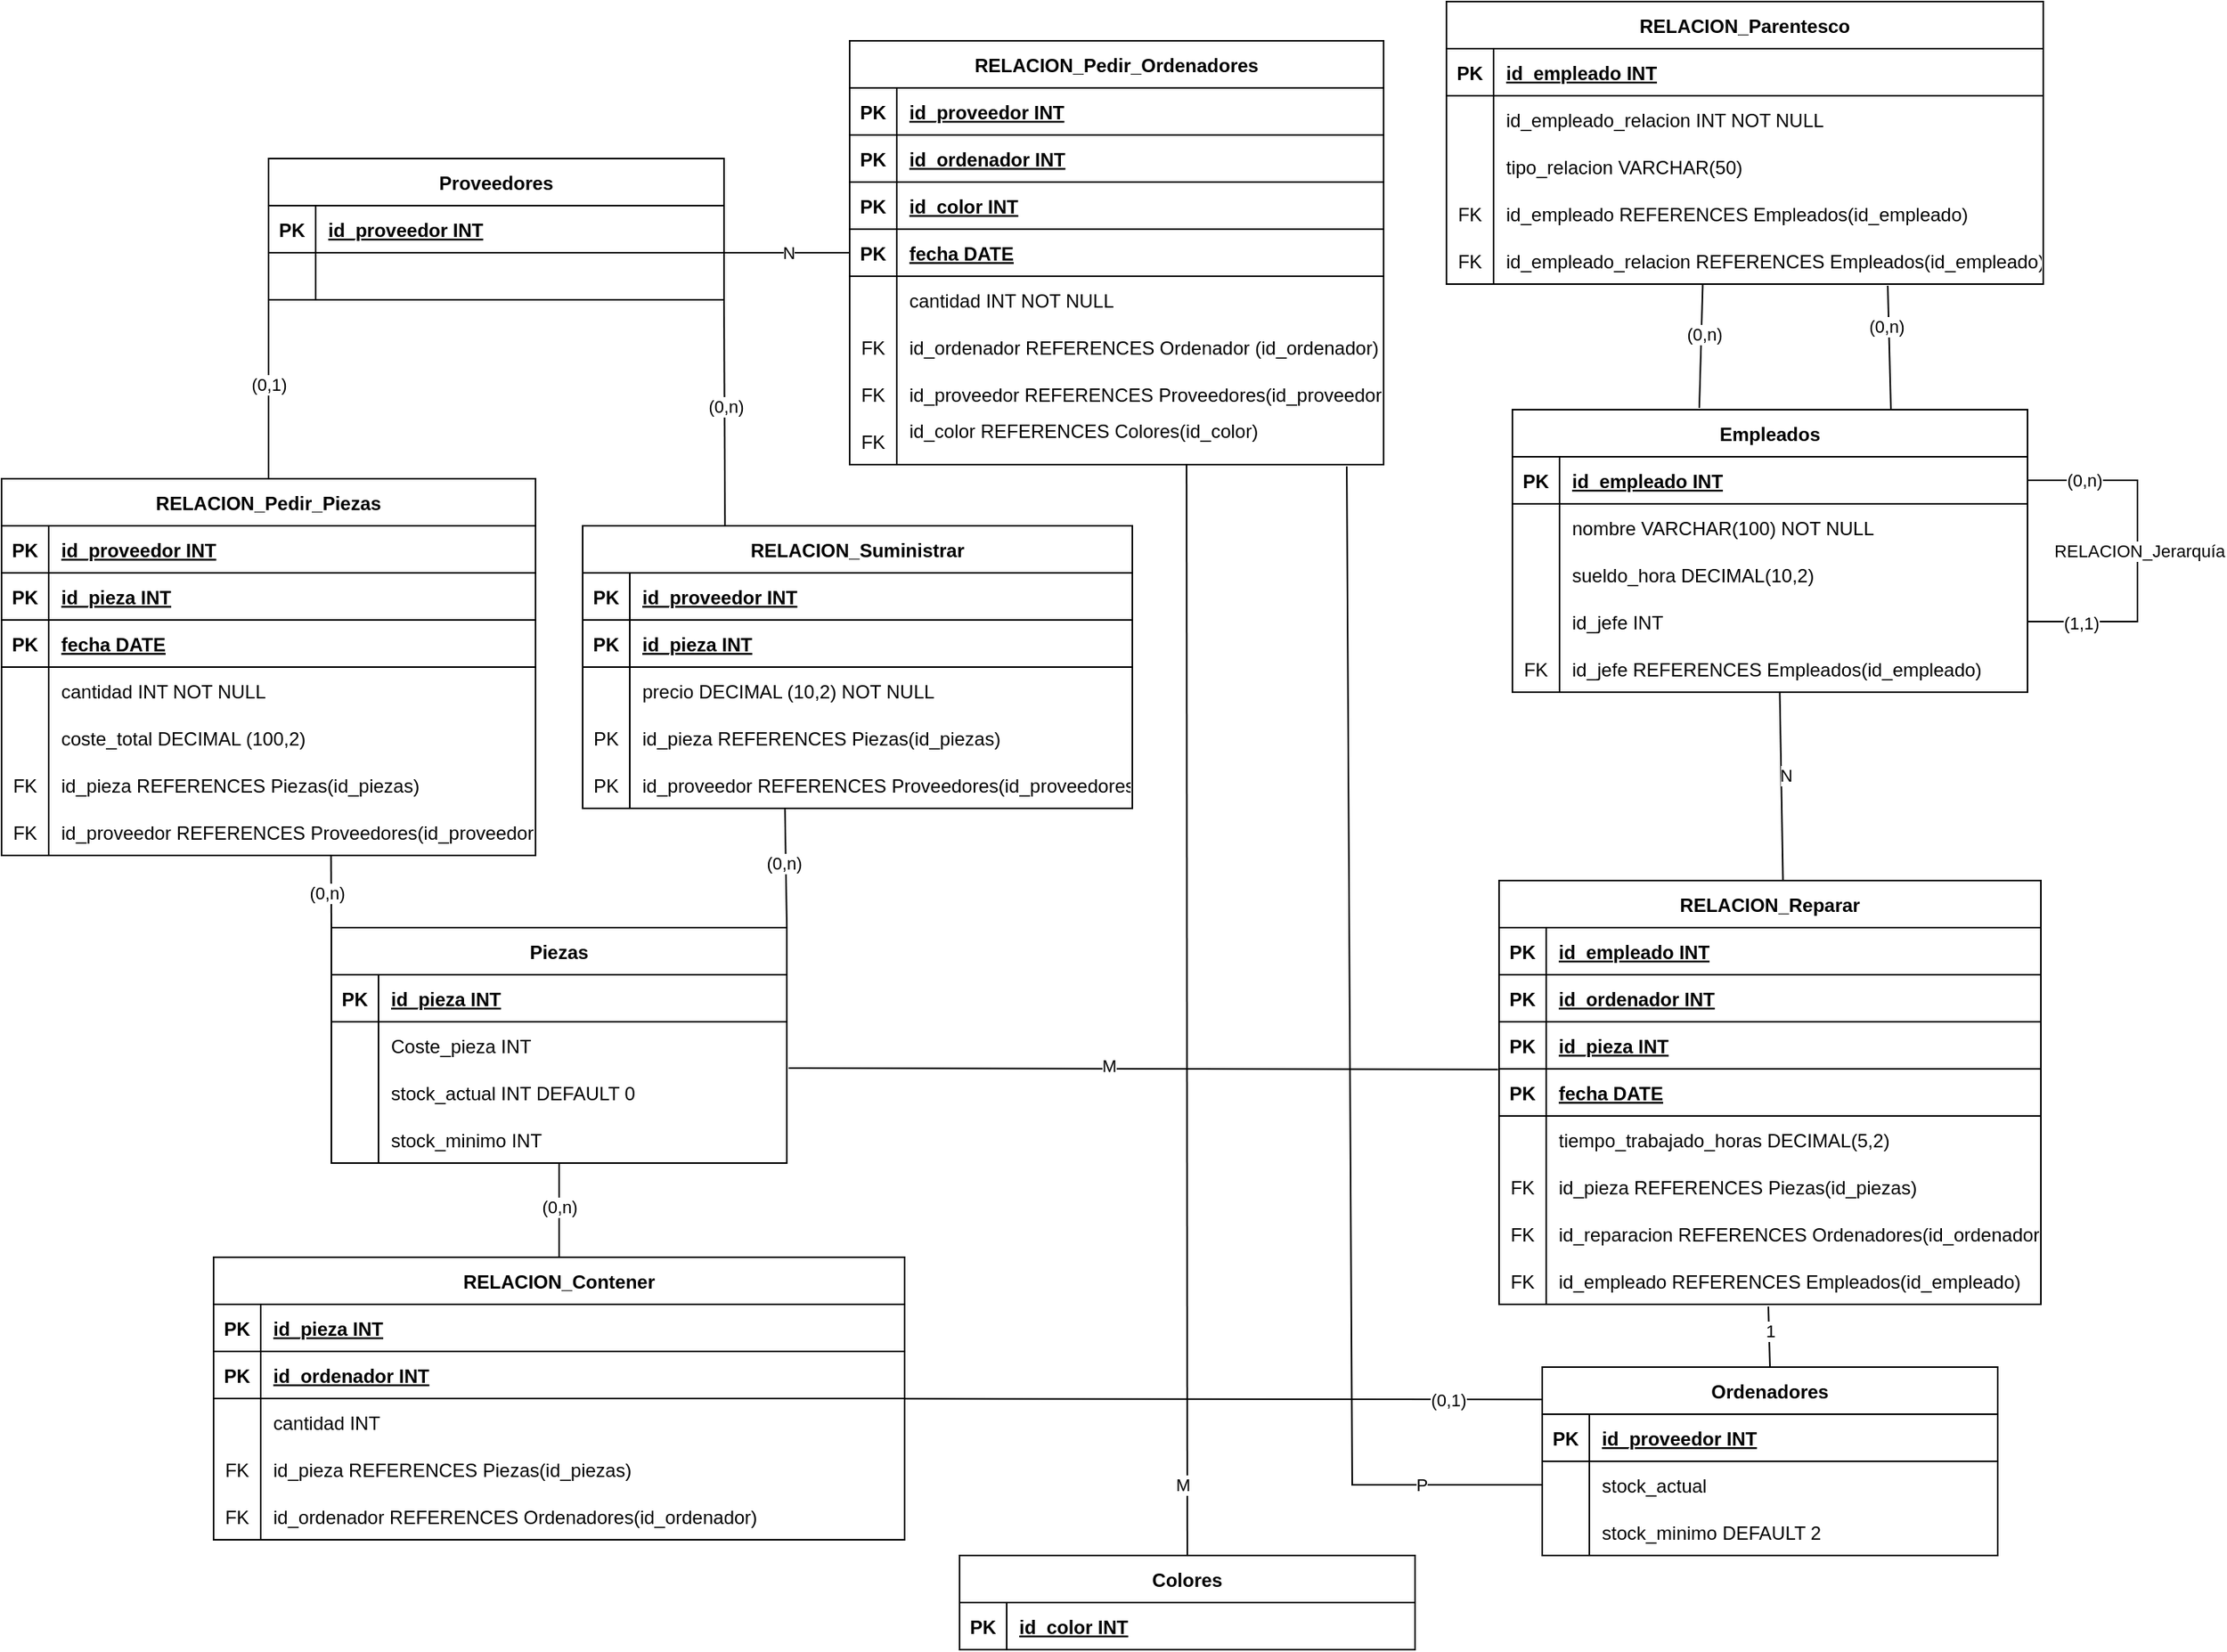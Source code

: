<mxfile version="25.0.3">
  <diagram name="Página-1" id="WeaR8kVP9gjXqTpjdHMV">
    <mxGraphModel dx="1136" dy="1793" grid="1" gridSize="10" guides="1" tooltips="1" connect="1" arrows="1" fold="1" page="1" pageScale="1" pageWidth="827" pageHeight="1169" math="0" shadow="0">
      <root>
        <mxCell id="0" />
        <mxCell id="1" parent="0" />
        <mxCell id="6BR1m1Nk0KtgJhsxXlBA-1" value="Empleados" style="shape=table;startSize=30;container=1;collapsible=1;childLayout=tableLayout;fixedRows=1;rowLines=0;fontStyle=1;align=center;resizeLast=1;" vertex="1" parent="1">
          <mxGeometry x="972" y="300" width="328" height="180" as="geometry" />
        </mxCell>
        <mxCell id="6BR1m1Nk0KtgJhsxXlBA-2" value="" style="shape=tableRow;horizontal=0;startSize=0;swimlaneHead=0;swimlaneBody=0;fillColor=none;collapsible=0;dropTarget=0;points=[[0,0.5],[1,0.5]];portConstraint=eastwest;strokeColor=inherit;top=0;left=0;right=0;bottom=1;" vertex="1" parent="6BR1m1Nk0KtgJhsxXlBA-1">
          <mxGeometry y="30" width="328" height="30" as="geometry" />
        </mxCell>
        <mxCell id="6BR1m1Nk0KtgJhsxXlBA-3" value="PK" style="shape=partialRectangle;overflow=hidden;connectable=0;fillColor=none;strokeColor=inherit;top=0;left=0;bottom=0;right=0;fontStyle=1;" vertex="1" parent="6BR1m1Nk0KtgJhsxXlBA-2">
          <mxGeometry width="30" height="30" as="geometry">
            <mxRectangle width="30" height="30" as="alternateBounds" />
          </mxGeometry>
        </mxCell>
        <mxCell id="6BR1m1Nk0KtgJhsxXlBA-4" value="id_empleado INT" style="shape=partialRectangle;overflow=hidden;connectable=0;fillColor=none;align=left;strokeColor=inherit;top=0;left=0;bottom=0;right=0;spacingLeft=6;fontStyle=5;" vertex="1" parent="6BR1m1Nk0KtgJhsxXlBA-2">
          <mxGeometry x="30" width="298" height="30" as="geometry">
            <mxRectangle width="298" height="30" as="alternateBounds" />
          </mxGeometry>
        </mxCell>
        <mxCell id="6BR1m1Nk0KtgJhsxXlBA-5" value="" style="shape=tableRow;horizontal=0;startSize=0;swimlaneHead=0;swimlaneBody=0;fillColor=none;collapsible=0;dropTarget=0;points=[[0,0.5],[1,0.5]];portConstraint=eastwest;strokeColor=inherit;top=0;left=0;right=0;bottom=0;" vertex="1" parent="6BR1m1Nk0KtgJhsxXlBA-1">
          <mxGeometry y="60" width="328" height="30" as="geometry" />
        </mxCell>
        <mxCell id="6BR1m1Nk0KtgJhsxXlBA-6" value="" style="shape=partialRectangle;overflow=hidden;connectable=0;fillColor=none;strokeColor=inherit;top=0;left=0;bottom=0;right=0;" vertex="1" parent="6BR1m1Nk0KtgJhsxXlBA-5">
          <mxGeometry width="30" height="30" as="geometry">
            <mxRectangle width="30" height="30" as="alternateBounds" />
          </mxGeometry>
        </mxCell>
        <mxCell id="6BR1m1Nk0KtgJhsxXlBA-7" value="nombre VARCHAR(100) NOT NULL" style="shape=partialRectangle;overflow=hidden;connectable=0;fillColor=none;align=left;strokeColor=inherit;top=0;left=0;bottom=0;right=0;spacingLeft=6;" vertex="1" parent="6BR1m1Nk0KtgJhsxXlBA-5">
          <mxGeometry x="30" width="298" height="30" as="geometry">
            <mxRectangle width="298" height="30" as="alternateBounds" />
          </mxGeometry>
        </mxCell>
        <mxCell id="6BR1m1Nk0KtgJhsxXlBA-8" value="" style="shape=tableRow;horizontal=0;startSize=0;swimlaneHead=0;swimlaneBody=0;fillColor=none;collapsible=0;dropTarget=0;points=[[0,0.5],[1,0.5]];portConstraint=eastwest;strokeColor=inherit;top=0;left=0;right=0;bottom=0;" vertex="1" parent="6BR1m1Nk0KtgJhsxXlBA-1">
          <mxGeometry y="90" width="328" height="30" as="geometry" />
        </mxCell>
        <mxCell id="6BR1m1Nk0KtgJhsxXlBA-9" value="" style="shape=partialRectangle;overflow=hidden;connectable=0;fillColor=none;strokeColor=inherit;top=0;left=0;bottom=0;right=0;" vertex="1" parent="6BR1m1Nk0KtgJhsxXlBA-8">
          <mxGeometry width="30" height="30" as="geometry">
            <mxRectangle width="30" height="30" as="alternateBounds" />
          </mxGeometry>
        </mxCell>
        <mxCell id="6BR1m1Nk0KtgJhsxXlBA-10" value="sueldo_hora DECIMAL(10,2)" style="shape=partialRectangle;overflow=hidden;connectable=0;fillColor=none;align=left;strokeColor=inherit;top=0;left=0;bottom=0;right=0;spacingLeft=6;" vertex="1" parent="6BR1m1Nk0KtgJhsxXlBA-8">
          <mxGeometry x="30" width="298" height="30" as="geometry">
            <mxRectangle width="298" height="30" as="alternateBounds" />
          </mxGeometry>
        </mxCell>
        <mxCell id="6BR1m1Nk0KtgJhsxXlBA-11" value="" style="shape=tableRow;horizontal=0;startSize=0;swimlaneHead=0;swimlaneBody=0;fillColor=none;collapsible=0;dropTarget=0;points=[[0,0.5],[1,0.5]];portConstraint=eastwest;strokeColor=inherit;top=0;left=0;right=0;bottom=0;" vertex="1" parent="6BR1m1Nk0KtgJhsxXlBA-1">
          <mxGeometry y="120" width="328" height="30" as="geometry" />
        </mxCell>
        <mxCell id="6BR1m1Nk0KtgJhsxXlBA-12" value="" style="shape=partialRectangle;overflow=hidden;connectable=0;fillColor=none;strokeColor=inherit;top=0;left=0;bottom=0;right=0;" vertex="1" parent="6BR1m1Nk0KtgJhsxXlBA-11">
          <mxGeometry width="30" height="30" as="geometry">
            <mxRectangle width="30" height="30" as="alternateBounds" />
          </mxGeometry>
        </mxCell>
        <mxCell id="6BR1m1Nk0KtgJhsxXlBA-13" value="id_jefe INT" style="shape=partialRectangle;overflow=hidden;connectable=0;fillColor=none;align=left;strokeColor=inherit;top=0;left=0;bottom=0;right=0;spacingLeft=6;" vertex="1" parent="6BR1m1Nk0KtgJhsxXlBA-11">
          <mxGeometry x="30" width="298" height="30" as="geometry">
            <mxRectangle width="298" height="30" as="alternateBounds" />
          </mxGeometry>
        </mxCell>
        <mxCell id="6BR1m1Nk0KtgJhsxXlBA-14" value="" style="shape=tableRow;horizontal=0;startSize=0;swimlaneHead=0;swimlaneBody=0;fillColor=none;collapsible=0;dropTarget=0;points=[[0,0.5],[1,0.5]];portConstraint=eastwest;strokeColor=inherit;top=0;left=0;right=0;bottom=0;" vertex="1" parent="6BR1m1Nk0KtgJhsxXlBA-1">
          <mxGeometry y="150" width="328" height="30" as="geometry" />
        </mxCell>
        <mxCell id="6BR1m1Nk0KtgJhsxXlBA-15" value="FK" style="shape=partialRectangle;overflow=hidden;connectable=0;fillColor=none;strokeColor=inherit;top=0;left=0;bottom=0;right=0;" vertex="1" parent="6BR1m1Nk0KtgJhsxXlBA-14">
          <mxGeometry width="30" height="30" as="geometry">
            <mxRectangle width="30" height="30" as="alternateBounds" />
          </mxGeometry>
        </mxCell>
        <mxCell id="6BR1m1Nk0KtgJhsxXlBA-16" value="id_jefe REFERENCES Empleados(id_empleado)" style="shape=partialRectangle;overflow=hidden;connectable=0;fillColor=none;align=left;strokeColor=inherit;top=0;left=0;bottom=0;right=0;spacingLeft=6;" vertex="1" parent="6BR1m1Nk0KtgJhsxXlBA-14">
          <mxGeometry x="30" width="298" height="30" as="geometry">
            <mxRectangle width="298" height="30" as="alternateBounds" />
          </mxGeometry>
        </mxCell>
        <mxCell id="6BR1m1Nk0KtgJhsxXlBA-17" value="" style="endArrow=none;html=1;rounded=0;exitX=1;exitY=0.5;exitDx=0;exitDy=0;entryX=1;entryY=0.5;entryDx=0;entryDy=0;" edge="1" parent="6BR1m1Nk0KtgJhsxXlBA-1" source="6BR1m1Nk0KtgJhsxXlBA-11" target="6BR1m1Nk0KtgJhsxXlBA-2">
          <mxGeometry width="50" height="50" relative="1" as="geometry">
            <mxPoint x="366" y="135.0" as="sourcePoint" />
            <mxPoint x="366" y="45.0" as="targetPoint" />
            <Array as="points">
              <mxPoint x="398" y="135" />
              <mxPoint x="398" y="45" />
            </Array>
          </mxGeometry>
        </mxCell>
        <mxCell id="6BR1m1Nk0KtgJhsxXlBA-18" value="RELACION_Jerarquía" style="edgeLabel;html=1;align=center;verticalAlign=middle;resizable=0;points=[];" vertex="1" connectable="0" parent="6BR1m1Nk0KtgJhsxXlBA-17">
          <mxGeometry x="0.002" y="-1" relative="1" as="geometry">
            <mxPoint as="offset" />
          </mxGeometry>
        </mxCell>
        <mxCell id="6BR1m1Nk0KtgJhsxXlBA-19" value="(1,1)" style="edgeLabel;html=1;align=center;verticalAlign=middle;resizable=0;points=[];" vertex="1" connectable="0" parent="6BR1m1Nk0KtgJhsxXlBA-17">
          <mxGeometry x="-0.703" y="-1" relative="1" as="geometry">
            <mxPoint as="offset" />
          </mxGeometry>
        </mxCell>
        <mxCell id="6BR1m1Nk0KtgJhsxXlBA-20" value="(0,n)" style="edgeLabel;html=1;align=center;verticalAlign=middle;resizable=0;points=[];" vertex="1" connectable="0" parent="6BR1m1Nk0KtgJhsxXlBA-17">
          <mxGeometry x="0.686" relative="1" as="geometry">
            <mxPoint as="offset" />
          </mxGeometry>
        </mxCell>
        <mxCell id="6BR1m1Nk0KtgJhsxXlBA-21" value="RELACION_Parentesco" style="shape=table;startSize=30;container=1;collapsible=1;childLayout=tableLayout;fixedRows=1;rowLines=0;fontStyle=1;align=center;resizeLast=1;" vertex="1" parent="1">
          <mxGeometry x="930" y="40" width="380" height="180" as="geometry" />
        </mxCell>
        <mxCell id="6BR1m1Nk0KtgJhsxXlBA-22" value="" style="shape=tableRow;horizontal=0;startSize=0;swimlaneHead=0;swimlaneBody=0;fillColor=none;collapsible=0;dropTarget=0;points=[[0,0.5],[1,0.5]];portConstraint=eastwest;strokeColor=inherit;top=0;left=0;right=0;bottom=1;" vertex="1" parent="6BR1m1Nk0KtgJhsxXlBA-21">
          <mxGeometry y="30" width="380" height="30" as="geometry" />
        </mxCell>
        <mxCell id="6BR1m1Nk0KtgJhsxXlBA-23" value="PK" style="shape=partialRectangle;overflow=hidden;connectable=0;fillColor=none;strokeColor=inherit;top=0;left=0;bottom=0;right=0;fontStyle=1;" vertex="1" parent="6BR1m1Nk0KtgJhsxXlBA-22">
          <mxGeometry width="30" height="30" as="geometry">
            <mxRectangle width="30" height="30" as="alternateBounds" />
          </mxGeometry>
        </mxCell>
        <mxCell id="6BR1m1Nk0KtgJhsxXlBA-24" value="id_empleado INT" style="shape=partialRectangle;overflow=hidden;connectable=0;fillColor=none;align=left;strokeColor=inherit;top=0;left=0;bottom=0;right=0;spacingLeft=6;fontStyle=5;" vertex="1" parent="6BR1m1Nk0KtgJhsxXlBA-22">
          <mxGeometry x="30" width="350" height="30" as="geometry">
            <mxRectangle width="350" height="30" as="alternateBounds" />
          </mxGeometry>
        </mxCell>
        <mxCell id="6BR1m1Nk0KtgJhsxXlBA-25" value="" style="shape=tableRow;horizontal=0;startSize=0;swimlaneHead=0;swimlaneBody=0;fillColor=none;collapsible=0;dropTarget=0;points=[[0,0.5],[1,0.5]];portConstraint=eastwest;strokeColor=inherit;top=0;left=0;right=0;bottom=0;" vertex="1" parent="6BR1m1Nk0KtgJhsxXlBA-21">
          <mxGeometry y="60" width="380" height="30" as="geometry" />
        </mxCell>
        <mxCell id="6BR1m1Nk0KtgJhsxXlBA-26" value="" style="shape=partialRectangle;overflow=hidden;connectable=0;fillColor=none;strokeColor=inherit;top=0;left=0;bottom=0;right=0;" vertex="1" parent="6BR1m1Nk0KtgJhsxXlBA-25">
          <mxGeometry width="30" height="30" as="geometry">
            <mxRectangle width="30" height="30" as="alternateBounds" />
          </mxGeometry>
        </mxCell>
        <mxCell id="6BR1m1Nk0KtgJhsxXlBA-27" value="id_empleado_relacion INT NOT NULL" style="shape=partialRectangle;overflow=hidden;connectable=0;fillColor=none;align=left;strokeColor=inherit;top=0;left=0;bottom=0;right=0;spacingLeft=6;" vertex="1" parent="6BR1m1Nk0KtgJhsxXlBA-25">
          <mxGeometry x="30" width="350" height="30" as="geometry">
            <mxRectangle width="350" height="30" as="alternateBounds" />
          </mxGeometry>
        </mxCell>
        <mxCell id="6BR1m1Nk0KtgJhsxXlBA-28" value="" style="shape=tableRow;horizontal=0;startSize=0;swimlaneHead=0;swimlaneBody=0;fillColor=none;collapsible=0;dropTarget=0;points=[[0,0.5],[1,0.5]];portConstraint=eastwest;strokeColor=inherit;top=0;left=0;right=0;bottom=0;" vertex="1" parent="6BR1m1Nk0KtgJhsxXlBA-21">
          <mxGeometry y="90" width="380" height="30" as="geometry" />
        </mxCell>
        <mxCell id="6BR1m1Nk0KtgJhsxXlBA-29" value="" style="shape=partialRectangle;overflow=hidden;connectable=0;fillColor=none;strokeColor=inherit;top=0;left=0;bottom=0;right=0;" vertex="1" parent="6BR1m1Nk0KtgJhsxXlBA-28">
          <mxGeometry width="30" height="30" as="geometry">
            <mxRectangle width="30" height="30" as="alternateBounds" />
          </mxGeometry>
        </mxCell>
        <mxCell id="6BR1m1Nk0KtgJhsxXlBA-30" value="tipo_relacion VARCHAR(50)" style="shape=partialRectangle;overflow=hidden;connectable=0;fillColor=none;align=left;strokeColor=inherit;top=0;left=0;bottom=0;right=0;spacingLeft=6;" vertex="1" parent="6BR1m1Nk0KtgJhsxXlBA-28">
          <mxGeometry x="30" width="350" height="30" as="geometry">
            <mxRectangle width="350" height="30" as="alternateBounds" />
          </mxGeometry>
        </mxCell>
        <mxCell id="6BR1m1Nk0KtgJhsxXlBA-31" value="" style="shape=tableRow;horizontal=0;startSize=0;swimlaneHead=0;swimlaneBody=0;fillColor=none;collapsible=0;dropTarget=0;points=[[0,0.5],[1,0.5]];portConstraint=eastwest;strokeColor=inherit;top=0;left=0;right=0;bottom=0;" vertex="1" parent="6BR1m1Nk0KtgJhsxXlBA-21">
          <mxGeometry y="120" width="380" height="30" as="geometry" />
        </mxCell>
        <mxCell id="6BR1m1Nk0KtgJhsxXlBA-32" value="FK" style="shape=partialRectangle;overflow=hidden;connectable=0;fillColor=none;strokeColor=inherit;top=0;left=0;bottom=0;right=0;" vertex="1" parent="6BR1m1Nk0KtgJhsxXlBA-31">
          <mxGeometry width="30" height="30" as="geometry">
            <mxRectangle width="30" height="30" as="alternateBounds" />
          </mxGeometry>
        </mxCell>
        <mxCell id="6BR1m1Nk0KtgJhsxXlBA-33" value="id_empleado REFERENCES Empleados(id_empleado)" style="shape=partialRectangle;overflow=hidden;connectable=0;fillColor=none;align=left;strokeColor=inherit;top=0;left=0;bottom=0;right=0;spacingLeft=6;" vertex="1" parent="6BR1m1Nk0KtgJhsxXlBA-31">
          <mxGeometry x="30" width="350" height="30" as="geometry">
            <mxRectangle width="350" height="30" as="alternateBounds" />
          </mxGeometry>
        </mxCell>
        <mxCell id="6BR1m1Nk0KtgJhsxXlBA-34" value="" style="shape=tableRow;horizontal=0;startSize=0;swimlaneHead=0;swimlaneBody=0;fillColor=none;collapsible=0;dropTarget=0;points=[[0,0.5],[1,0.5]];portConstraint=eastwest;strokeColor=inherit;top=0;left=0;right=0;bottom=0;" vertex="1" parent="6BR1m1Nk0KtgJhsxXlBA-21">
          <mxGeometry y="150" width="380" height="30" as="geometry" />
        </mxCell>
        <mxCell id="6BR1m1Nk0KtgJhsxXlBA-35" value="FK" style="shape=partialRectangle;overflow=hidden;connectable=0;fillColor=none;strokeColor=inherit;top=0;left=0;bottom=0;right=0;" vertex="1" parent="6BR1m1Nk0KtgJhsxXlBA-34">
          <mxGeometry width="30" height="30" as="geometry">
            <mxRectangle width="30" height="30" as="alternateBounds" />
          </mxGeometry>
        </mxCell>
        <mxCell id="6BR1m1Nk0KtgJhsxXlBA-36" value="id_empleado_relacion REFERENCES Empleados(id_empleado)" style="shape=partialRectangle;overflow=hidden;connectable=0;fillColor=none;align=left;strokeColor=inherit;top=0;left=0;bottom=0;right=0;spacingLeft=6;" vertex="1" parent="6BR1m1Nk0KtgJhsxXlBA-34">
          <mxGeometry x="30" width="350" height="30" as="geometry">
            <mxRectangle width="350" height="30" as="alternateBounds" />
          </mxGeometry>
        </mxCell>
        <mxCell id="6BR1m1Nk0KtgJhsxXlBA-41" value="RELACION_Reparar" style="shape=table;startSize=30;container=1;collapsible=1;childLayout=tableLayout;fixedRows=1;rowLines=0;fontStyle=1;align=center;resizeLast=1;" vertex="1" parent="1">
          <mxGeometry x="963.5" y="600" width="345" height="270" as="geometry" />
        </mxCell>
        <mxCell id="6BR1m1Nk0KtgJhsxXlBA-42" value="" style="shape=tableRow;horizontal=0;startSize=0;swimlaneHead=0;swimlaneBody=0;fillColor=none;collapsible=0;dropTarget=0;points=[[0,0.5],[1,0.5]];portConstraint=eastwest;strokeColor=inherit;top=0;left=0;right=0;bottom=1;" vertex="1" parent="6BR1m1Nk0KtgJhsxXlBA-41">
          <mxGeometry y="30" width="345" height="30" as="geometry" />
        </mxCell>
        <mxCell id="6BR1m1Nk0KtgJhsxXlBA-43" value="PK" style="shape=partialRectangle;overflow=hidden;connectable=0;fillColor=none;strokeColor=inherit;top=0;left=0;bottom=0;right=0;fontStyle=1;" vertex="1" parent="6BR1m1Nk0KtgJhsxXlBA-42">
          <mxGeometry width="30" height="30" as="geometry">
            <mxRectangle width="30" height="30" as="alternateBounds" />
          </mxGeometry>
        </mxCell>
        <mxCell id="6BR1m1Nk0KtgJhsxXlBA-44" value="id_empleado INT" style="shape=partialRectangle;overflow=hidden;connectable=0;fillColor=none;align=left;strokeColor=inherit;top=0;left=0;bottom=0;right=0;spacingLeft=6;fontStyle=5;" vertex="1" parent="6BR1m1Nk0KtgJhsxXlBA-42">
          <mxGeometry x="30" width="315" height="30" as="geometry">
            <mxRectangle width="315" height="30" as="alternateBounds" />
          </mxGeometry>
        </mxCell>
        <mxCell id="6BR1m1Nk0KtgJhsxXlBA-45" value="" style="shape=tableRow;horizontal=0;startSize=0;swimlaneHead=0;swimlaneBody=0;fillColor=none;collapsible=0;dropTarget=0;points=[[0,0.5],[1,0.5]];portConstraint=eastwest;strokeColor=inherit;top=0;left=0;right=0;bottom=1;" vertex="1" parent="6BR1m1Nk0KtgJhsxXlBA-41">
          <mxGeometry y="60" width="345" height="30" as="geometry" />
        </mxCell>
        <mxCell id="6BR1m1Nk0KtgJhsxXlBA-46" value="PK" style="shape=partialRectangle;overflow=hidden;connectable=0;fillColor=none;strokeColor=inherit;top=0;left=0;bottom=0;right=0;fontStyle=1;" vertex="1" parent="6BR1m1Nk0KtgJhsxXlBA-45">
          <mxGeometry width="30" height="30" as="geometry">
            <mxRectangle width="30" height="30" as="alternateBounds" />
          </mxGeometry>
        </mxCell>
        <mxCell id="6BR1m1Nk0KtgJhsxXlBA-47" value="id_ordenador INT" style="shape=partialRectangle;overflow=hidden;connectable=0;fillColor=none;align=left;strokeColor=inherit;top=0;left=0;bottom=0;right=0;spacingLeft=6;fontStyle=5;" vertex="1" parent="6BR1m1Nk0KtgJhsxXlBA-45">
          <mxGeometry x="30" width="315" height="30" as="geometry">
            <mxRectangle width="315" height="30" as="alternateBounds" />
          </mxGeometry>
        </mxCell>
        <mxCell id="6BR1m1Nk0KtgJhsxXlBA-48" style="shape=tableRow;horizontal=0;startSize=0;swimlaneHead=0;swimlaneBody=0;fillColor=none;collapsible=0;dropTarget=0;points=[[0,0.5],[1,0.5]];portConstraint=eastwest;strokeColor=inherit;top=0;left=0;right=0;bottom=1;" vertex="1" parent="6BR1m1Nk0KtgJhsxXlBA-41">
          <mxGeometry y="90" width="345" height="30" as="geometry" />
        </mxCell>
        <mxCell id="6BR1m1Nk0KtgJhsxXlBA-49" value="PK" style="shape=partialRectangle;overflow=hidden;connectable=0;fillColor=none;strokeColor=inherit;top=0;left=0;bottom=0;right=0;fontStyle=1;" vertex="1" parent="6BR1m1Nk0KtgJhsxXlBA-48">
          <mxGeometry width="30" height="30" as="geometry">
            <mxRectangle width="30" height="30" as="alternateBounds" />
          </mxGeometry>
        </mxCell>
        <mxCell id="6BR1m1Nk0KtgJhsxXlBA-50" value="id_pieza INT" style="shape=partialRectangle;overflow=hidden;connectable=0;fillColor=none;align=left;strokeColor=inherit;top=0;left=0;bottom=0;right=0;spacingLeft=6;fontStyle=5;" vertex="1" parent="6BR1m1Nk0KtgJhsxXlBA-48">
          <mxGeometry x="30" width="315" height="30" as="geometry">
            <mxRectangle width="315" height="30" as="alternateBounds" />
          </mxGeometry>
        </mxCell>
        <mxCell id="6BR1m1Nk0KtgJhsxXlBA-51" style="shape=tableRow;horizontal=0;startSize=0;swimlaneHead=0;swimlaneBody=0;fillColor=none;collapsible=0;dropTarget=0;points=[[0,0.5],[1,0.5]];portConstraint=eastwest;strokeColor=inherit;top=0;left=0;right=0;bottom=1;" vertex="1" parent="6BR1m1Nk0KtgJhsxXlBA-41">
          <mxGeometry y="120" width="345" height="30" as="geometry" />
        </mxCell>
        <mxCell id="6BR1m1Nk0KtgJhsxXlBA-52" value="PK" style="shape=partialRectangle;overflow=hidden;connectable=0;fillColor=none;strokeColor=inherit;top=0;left=0;bottom=0;right=0;fontStyle=1;" vertex="1" parent="6BR1m1Nk0KtgJhsxXlBA-51">
          <mxGeometry width="30" height="30" as="geometry">
            <mxRectangle width="30" height="30" as="alternateBounds" />
          </mxGeometry>
        </mxCell>
        <mxCell id="6BR1m1Nk0KtgJhsxXlBA-53" value="fecha DATE" style="shape=partialRectangle;overflow=hidden;connectable=0;fillColor=none;align=left;strokeColor=inherit;top=0;left=0;bottom=0;right=0;spacingLeft=6;fontStyle=5;" vertex="1" parent="6BR1m1Nk0KtgJhsxXlBA-51">
          <mxGeometry x="30" width="315" height="30" as="geometry">
            <mxRectangle width="315" height="30" as="alternateBounds" />
          </mxGeometry>
        </mxCell>
        <mxCell id="6BR1m1Nk0KtgJhsxXlBA-54" value="" style="shape=tableRow;horizontal=0;startSize=0;swimlaneHead=0;swimlaneBody=0;fillColor=none;collapsible=0;dropTarget=0;points=[[0,0.5],[1,0.5]];portConstraint=eastwest;strokeColor=inherit;top=0;left=0;right=0;bottom=0;" vertex="1" parent="6BR1m1Nk0KtgJhsxXlBA-41">
          <mxGeometry y="150" width="345" height="30" as="geometry" />
        </mxCell>
        <mxCell id="6BR1m1Nk0KtgJhsxXlBA-55" value="" style="shape=partialRectangle;overflow=hidden;connectable=0;fillColor=none;strokeColor=inherit;top=0;left=0;bottom=0;right=0;" vertex="1" parent="6BR1m1Nk0KtgJhsxXlBA-54">
          <mxGeometry width="30" height="30" as="geometry">
            <mxRectangle width="30" height="30" as="alternateBounds" />
          </mxGeometry>
        </mxCell>
        <mxCell id="6BR1m1Nk0KtgJhsxXlBA-56" value="tiempo_trabajado_horas DECIMAL(5,2)" style="shape=partialRectangle;overflow=hidden;connectable=0;fillColor=none;align=left;strokeColor=inherit;top=0;left=0;bottom=0;right=0;spacingLeft=6;" vertex="1" parent="6BR1m1Nk0KtgJhsxXlBA-54">
          <mxGeometry x="30" width="315" height="30" as="geometry">
            <mxRectangle width="315" height="30" as="alternateBounds" />
          </mxGeometry>
        </mxCell>
        <mxCell id="6BR1m1Nk0KtgJhsxXlBA-57" value="" style="shape=tableRow;horizontal=0;startSize=0;swimlaneHead=0;swimlaneBody=0;fillColor=none;collapsible=0;dropTarget=0;points=[[0,0.5],[1,0.5]];portConstraint=eastwest;strokeColor=inherit;top=0;left=0;right=0;bottom=0;" vertex="1" parent="6BR1m1Nk0KtgJhsxXlBA-41">
          <mxGeometry y="180" width="345" height="30" as="geometry" />
        </mxCell>
        <mxCell id="6BR1m1Nk0KtgJhsxXlBA-58" value="FK" style="shape=partialRectangle;overflow=hidden;connectable=0;fillColor=none;strokeColor=inherit;top=0;left=0;bottom=0;right=0;" vertex="1" parent="6BR1m1Nk0KtgJhsxXlBA-57">
          <mxGeometry width="30" height="30" as="geometry">
            <mxRectangle width="30" height="30" as="alternateBounds" />
          </mxGeometry>
        </mxCell>
        <mxCell id="6BR1m1Nk0KtgJhsxXlBA-59" value="id_pieza REFERENCES Piezas(id_piezas)" style="shape=partialRectangle;overflow=hidden;connectable=0;fillColor=none;align=left;strokeColor=inherit;top=0;left=0;bottom=0;right=0;spacingLeft=6;" vertex="1" parent="6BR1m1Nk0KtgJhsxXlBA-57">
          <mxGeometry x="30" width="315" height="30" as="geometry">
            <mxRectangle width="315" height="30" as="alternateBounds" />
          </mxGeometry>
        </mxCell>
        <mxCell id="6BR1m1Nk0KtgJhsxXlBA-60" value="" style="shape=tableRow;horizontal=0;startSize=0;swimlaneHead=0;swimlaneBody=0;fillColor=none;collapsible=0;dropTarget=0;points=[[0,0.5],[1,0.5]];portConstraint=eastwest;strokeColor=inherit;top=0;left=0;right=0;bottom=0;" vertex="1" parent="6BR1m1Nk0KtgJhsxXlBA-41">
          <mxGeometry y="210" width="345" height="30" as="geometry" />
        </mxCell>
        <mxCell id="6BR1m1Nk0KtgJhsxXlBA-61" value="FK" style="shape=partialRectangle;overflow=hidden;connectable=0;fillColor=none;strokeColor=inherit;top=0;left=0;bottom=0;right=0;" vertex="1" parent="6BR1m1Nk0KtgJhsxXlBA-60">
          <mxGeometry width="30" height="30" as="geometry">
            <mxRectangle width="30" height="30" as="alternateBounds" />
          </mxGeometry>
        </mxCell>
        <mxCell id="6BR1m1Nk0KtgJhsxXlBA-62" value="id_reparacion REFERENCES Ordenadores(id_ordenador)" style="shape=partialRectangle;overflow=hidden;connectable=0;fillColor=none;align=left;strokeColor=inherit;top=0;left=0;bottom=0;right=0;spacingLeft=6;" vertex="1" parent="6BR1m1Nk0KtgJhsxXlBA-60">
          <mxGeometry x="30" width="315" height="30" as="geometry">
            <mxRectangle width="315" height="30" as="alternateBounds" />
          </mxGeometry>
        </mxCell>
        <mxCell id="6BR1m1Nk0KtgJhsxXlBA-63" value="" style="shape=tableRow;horizontal=0;startSize=0;swimlaneHead=0;swimlaneBody=0;fillColor=none;collapsible=0;dropTarget=0;points=[[0,0.5],[1,0.5]];portConstraint=eastwest;strokeColor=inherit;top=0;left=0;right=0;bottom=0;" vertex="1" parent="6BR1m1Nk0KtgJhsxXlBA-41">
          <mxGeometry y="240" width="345" height="30" as="geometry" />
        </mxCell>
        <mxCell id="6BR1m1Nk0KtgJhsxXlBA-64" value="FK" style="shape=partialRectangle;overflow=hidden;connectable=0;fillColor=none;strokeColor=inherit;top=0;left=0;bottom=0;right=0;" vertex="1" parent="6BR1m1Nk0KtgJhsxXlBA-63">
          <mxGeometry width="30" height="30" as="geometry">
            <mxRectangle width="30" height="30" as="alternateBounds" />
          </mxGeometry>
        </mxCell>
        <mxCell id="6BR1m1Nk0KtgJhsxXlBA-65" value="id_empleado REFERENCES Empleados(id_empleado)" style="shape=partialRectangle;overflow=hidden;connectable=0;fillColor=none;align=left;strokeColor=inherit;top=0;left=0;bottom=0;right=0;spacingLeft=6;" vertex="1" parent="6BR1m1Nk0KtgJhsxXlBA-63">
          <mxGeometry x="30" width="315" height="30" as="geometry">
            <mxRectangle width="315" height="30" as="alternateBounds" />
          </mxGeometry>
        </mxCell>
        <mxCell id="6BR1m1Nk0KtgJhsxXlBA-66" value="" style="endArrow=none;html=1;rounded=0;entryX=0.496;entryY=1.037;entryDx=0;entryDy=0;entryPerimeter=0;" edge="1" parent="1">
          <mxGeometry width="50" height="50" relative="1" as="geometry">
            <mxPoint x="1091" y="298.89" as="sourcePoint" />
            <mxPoint x="1093.2" y="220.0" as="targetPoint" />
          </mxGeometry>
        </mxCell>
        <mxCell id="6BR1m1Nk0KtgJhsxXlBA-67" value="(0,n)" style="edgeLabel;html=1;align=center;verticalAlign=middle;resizable=0;points=[];" vertex="1" connectable="0" parent="6BR1m1Nk0KtgJhsxXlBA-66">
          <mxGeometry x="0.189" y="-1" relative="1" as="geometry">
            <mxPoint as="offset" />
          </mxGeometry>
        </mxCell>
        <mxCell id="6BR1m1Nk0KtgJhsxXlBA-68" value="" style="endArrow=none;html=1;rounded=0;entryX=0.519;entryY=1;entryDx=0;entryDy=0;entryPerimeter=0;exitX=0.524;exitY=0;exitDx=0;exitDy=0;exitPerimeter=0;" edge="1" target="6BR1m1Nk0KtgJhsxXlBA-14" parent="1" source="6BR1m1Nk0KtgJhsxXlBA-41">
          <mxGeometry width="50" height="50" relative="1" as="geometry">
            <mxPoint x="1085" y="580" as="sourcePoint" />
            <mxPoint x="1132" y="545" as="targetPoint" />
          </mxGeometry>
        </mxCell>
        <mxCell id="6BR1m1Nk0KtgJhsxXlBA-69" value="N" style="edgeLabel;html=1;align=center;verticalAlign=middle;resizable=0;points=[];" vertex="1" connectable="0" parent="6BR1m1Nk0KtgJhsxXlBA-68">
          <mxGeometry x="0.129" y="-3" relative="1" as="geometry">
            <mxPoint as="offset" />
          </mxGeometry>
        </mxCell>
        <mxCell id="6BR1m1Nk0KtgJhsxXlBA-70" value="" style="endArrow=none;html=1;rounded=0;entryX=0.497;entryY=1.046;entryDx=0;entryDy=0;entryPerimeter=0;exitX=0.5;exitY=0;exitDx=0;exitDy=0;" edge="1" source="6BR1m1Nk0KtgJhsxXlBA-213" target="6BR1m1Nk0KtgJhsxXlBA-63" parent="1">
          <mxGeometry width="50" height="50" relative="1" as="geometry">
            <mxPoint x="1160" y="900" as="sourcePoint" />
            <mxPoint x="1132" y="785" as="targetPoint" />
          </mxGeometry>
        </mxCell>
        <mxCell id="6BR1m1Nk0KtgJhsxXlBA-71" value="1" style="edgeLabel;html=1;align=center;verticalAlign=middle;resizable=0;points=[];" vertex="1" connectable="0" parent="6BR1m1Nk0KtgJhsxXlBA-70">
          <mxGeometry x="0.13" relative="1" as="geometry">
            <mxPoint y="-1" as="offset" />
          </mxGeometry>
        </mxCell>
        <mxCell id="6BR1m1Nk0KtgJhsxXlBA-72" value="" style="endArrow=none;html=1;rounded=0;entryX=0.496;entryY=1.037;entryDx=0;entryDy=0;entryPerimeter=0;exitX=0.5;exitY=0;exitDx=0;exitDy=0;" edge="1" parent="1">
          <mxGeometry width="50" height="50" relative="1" as="geometry">
            <mxPoint x="1213" y="300" as="sourcePoint" />
            <mxPoint x="1211" y="221" as="targetPoint" />
          </mxGeometry>
        </mxCell>
        <mxCell id="6BR1m1Nk0KtgJhsxXlBA-73" value="(0,n)" style="edgeLabel;html=1;align=center;verticalAlign=middle;resizable=0;points=[];" vertex="1" connectable="0" parent="6BR1m1Nk0KtgJhsxXlBA-72">
          <mxGeometry x="0.343" y="2" relative="1" as="geometry">
            <mxPoint as="offset" />
          </mxGeometry>
        </mxCell>
        <mxCell id="6BR1m1Nk0KtgJhsxXlBA-76" value="Piezas" style="shape=table;startSize=30;container=1;collapsible=1;childLayout=tableLayout;fixedRows=1;rowLines=0;fontStyle=1;align=center;resizeLast=1;" vertex="1" parent="1">
          <mxGeometry x="220" y="630" width="290" height="150" as="geometry" />
        </mxCell>
        <mxCell id="6BR1m1Nk0KtgJhsxXlBA-77" value="" style="shape=tableRow;horizontal=0;startSize=0;swimlaneHead=0;swimlaneBody=0;fillColor=none;collapsible=0;dropTarget=0;points=[[0,0.5],[1,0.5]];portConstraint=eastwest;strokeColor=inherit;top=0;left=0;right=0;bottom=1;" vertex="1" parent="6BR1m1Nk0KtgJhsxXlBA-76">
          <mxGeometry y="30" width="290" height="30" as="geometry" />
        </mxCell>
        <mxCell id="6BR1m1Nk0KtgJhsxXlBA-78" value="PK" style="shape=partialRectangle;overflow=hidden;connectable=0;fillColor=none;strokeColor=inherit;top=0;left=0;bottom=0;right=0;fontStyle=1;" vertex="1" parent="6BR1m1Nk0KtgJhsxXlBA-77">
          <mxGeometry width="30" height="30" as="geometry">
            <mxRectangle width="30" height="30" as="alternateBounds" />
          </mxGeometry>
        </mxCell>
        <mxCell id="6BR1m1Nk0KtgJhsxXlBA-79" value="id_pieza INT" style="shape=partialRectangle;overflow=hidden;connectable=0;fillColor=none;align=left;strokeColor=inherit;top=0;left=0;bottom=0;right=0;spacingLeft=6;fontStyle=5;" vertex="1" parent="6BR1m1Nk0KtgJhsxXlBA-77">
          <mxGeometry x="30" width="260" height="30" as="geometry">
            <mxRectangle width="260" height="30" as="alternateBounds" />
          </mxGeometry>
        </mxCell>
        <mxCell id="6BR1m1Nk0KtgJhsxXlBA-80" value="" style="shape=tableRow;horizontal=0;startSize=0;swimlaneHead=0;swimlaneBody=0;fillColor=none;collapsible=0;dropTarget=0;points=[[0,0.5],[1,0.5]];portConstraint=eastwest;strokeColor=inherit;top=0;left=0;right=0;bottom=0;" vertex="1" parent="6BR1m1Nk0KtgJhsxXlBA-76">
          <mxGeometry y="60" width="290" height="30" as="geometry" />
        </mxCell>
        <mxCell id="6BR1m1Nk0KtgJhsxXlBA-81" value="" style="shape=partialRectangle;overflow=hidden;connectable=0;fillColor=none;strokeColor=inherit;top=0;left=0;bottom=0;right=0;" vertex="1" parent="6BR1m1Nk0KtgJhsxXlBA-80">
          <mxGeometry width="30" height="30" as="geometry">
            <mxRectangle width="30" height="30" as="alternateBounds" />
          </mxGeometry>
        </mxCell>
        <mxCell id="6BR1m1Nk0KtgJhsxXlBA-82" value="Coste_pieza INT" style="shape=partialRectangle;overflow=hidden;connectable=0;fillColor=none;align=left;strokeColor=inherit;top=0;left=0;bottom=0;right=0;spacingLeft=6;" vertex="1" parent="6BR1m1Nk0KtgJhsxXlBA-80">
          <mxGeometry x="30" width="260" height="30" as="geometry">
            <mxRectangle width="260" height="30" as="alternateBounds" />
          </mxGeometry>
        </mxCell>
        <mxCell id="6BR1m1Nk0KtgJhsxXlBA-83" value="" style="shape=tableRow;horizontal=0;startSize=0;swimlaneHead=0;swimlaneBody=0;fillColor=none;collapsible=0;dropTarget=0;points=[[0,0.5],[1,0.5]];portConstraint=eastwest;strokeColor=inherit;top=0;left=0;right=0;bottom=0;" vertex="1" parent="6BR1m1Nk0KtgJhsxXlBA-76">
          <mxGeometry y="90" width="290" height="30" as="geometry" />
        </mxCell>
        <mxCell id="6BR1m1Nk0KtgJhsxXlBA-84" value="" style="shape=partialRectangle;overflow=hidden;connectable=0;fillColor=none;strokeColor=inherit;top=0;left=0;bottom=0;right=0;" vertex="1" parent="6BR1m1Nk0KtgJhsxXlBA-83">
          <mxGeometry width="30" height="30" as="geometry">
            <mxRectangle width="30" height="30" as="alternateBounds" />
          </mxGeometry>
        </mxCell>
        <mxCell id="6BR1m1Nk0KtgJhsxXlBA-85" value="stock_actual INT DEFAULT 0" style="shape=partialRectangle;overflow=hidden;connectable=0;fillColor=none;align=left;strokeColor=inherit;top=0;left=0;bottom=0;right=0;spacingLeft=6;" vertex="1" parent="6BR1m1Nk0KtgJhsxXlBA-83">
          <mxGeometry x="30" width="260" height="30" as="geometry">
            <mxRectangle width="260" height="30" as="alternateBounds" />
          </mxGeometry>
        </mxCell>
        <mxCell id="6BR1m1Nk0KtgJhsxXlBA-174" style="shape=tableRow;horizontal=0;startSize=0;swimlaneHead=0;swimlaneBody=0;fillColor=none;collapsible=0;dropTarget=0;points=[[0,0.5],[1,0.5]];portConstraint=eastwest;strokeColor=inherit;top=0;left=0;right=0;bottom=0;" vertex="1" parent="6BR1m1Nk0KtgJhsxXlBA-76">
          <mxGeometry y="120" width="290" height="30" as="geometry" />
        </mxCell>
        <mxCell id="6BR1m1Nk0KtgJhsxXlBA-175" style="shape=partialRectangle;overflow=hidden;connectable=0;fillColor=none;strokeColor=inherit;top=0;left=0;bottom=0;right=0;" vertex="1" parent="6BR1m1Nk0KtgJhsxXlBA-174">
          <mxGeometry width="30" height="30" as="geometry">
            <mxRectangle width="30" height="30" as="alternateBounds" />
          </mxGeometry>
        </mxCell>
        <mxCell id="6BR1m1Nk0KtgJhsxXlBA-176" value="stock_minimo INT" style="shape=partialRectangle;overflow=hidden;connectable=0;fillColor=none;align=left;strokeColor=inherit;top=0;left=0;bottom=0;right=0;spacingLeft=6;" vertex="1" parent="6BR1m1Nk0KtgJhsxXlBA-174">
          <mxGeometry x="30" width="260" height="30" as="geometry">
            <mxRectangle width="260" height="30" as="alternateBounds" />
          </mxGeometry>
        </mxCell>
        <mxCell id="6BR1m1Nk0KtgJhsxXlBA-88" value="" style="endArrow=none;html=1;rounded=0;entryX=-0.002;entryY=1.011;entryDx=0;entryDy=0;exitX=1.004;exitY=-0.015;exitDx=0;exitDy=0;entryPerimeter=0;exitPerimeter=0;" edge="1" source="6BR1m1Nk0KtgJhsxXlBA-83" target="6BR1m1Nk0KtgJhsxXlBA-48" parent="1">
          <mxGeometry width="50" height="50" relative="1" as="geometry">
            <mxPoint x="640" y="705" as="sourcePoint" />
            <mxPoint x="690" y="655" as="targetPoint" />
          </mxGeometry>
        </mxCell>
        <mxCell id="6BR1m1Nk0KtgJhsxXlBA-89" value="M" style="edgeLabel;html=1;align=center;verticalAlign=middle;resizable=0;points=[];" vertex="1" connectable="0" parent="6BR1m1Nk0KtgJhsxXlBA-88">
          <mxGeometry x="-0.097" y="2" relative="1" as="geometry">
            <mxPoint as="offset" />
          </mxGeometry>
        </mxCell>
        <mxCell id="6BR1m1Nk0KtgJhsxXlBA-100" value="RELACION_Contener" style="shape=table;startSize=30;container=1;collapsible=1;childLayout=tableLayout;fixedRows=1;rowLines=0;fontStyle=1;align=center;resizeLast=1;" vertex="1" parent="1">
          <mxGeometry x="145" y="840" width="440" height="180" as="geometry" />
        </mxCell>
        <mxCell id="6BR1m1Nk0KtgJhsxXlBA-101" value="" style="shape=tableRow;horizontal=0;startSize=0;swimlaneHead=0;swimlaneBody=0;fillColor=none;collapsible=0;dropTarget=0;points=[[0,0.5],[1,0.5]];portConstraint=eastwest;strokeColor=inherit;top=0;left=0;right=0;bottom=1;" vertex="1" parent="6BR1m1Nk0KtgJhsxXlBA-100">
          <mxGeometry y="30" width="440" height="30" as="geometry" />
        </mxCell>
        <mxCell id="6BR1m1Nk0KtgJhsxXlBA-102" value="PK" style="shape=partialRectangle;overflow=hidden;connectable=0;fillColor=none;strokeColor=inherit;top=0;left=0;bottom=0;right=0;fontStyle=1;" vertex="1" parent="6BR1m1Nk0KtgJhsxXlBA-101">
          <mxGeometry width="30" height="30" as="geometry">
            <mxRectangle width="30" height="30" as="alternateBounds" />
          </mxGeometry>
        </mxCell>
        <mxCell id="6BR1m1Nk0KtgJhsxXlBA-103" value="id_pieza INT" style="shape=partialRectangle;overflow=hidden;connectable=0;fillColor=none;align=left;strokeColor=inherit;top=0;left=0;bottom=0;right=0;spacingLeft=6;fontStyle=5;" vertex="1" parent="6BR1m1Nk0KtgJhsxXlBA-101">
          <mxGeometry x="30" width="410" height="30" as="geometry">
            <mxRectangle width="410" height="30" as="alternateBounds" />
          </mxGeometry>
        </mxCell>
        <mxCell id="6BR1m1Nk0KtgJhsxXlBA-112" style="shape=tableRow;horizontal=0;startSize=0;swimlaneHead=0;swimlaneBody=0;fillColor=none;collapsible=0;dropTarget=0;points=[[0,0.5],[1,0.5]];portConstraint=eastwest;strokeColor=inherit;top=0;left=0;right=0;bottom=1;" vertex="1" parent="6BR1m1Nk0KtgJhsxXlBA-100">
          <mxGeometry y="60" width="440" height="30" as="geometry" />
        </mxCell>
        <mxCell id="6BR1m1Nk0KtgJhsxXlBA-113" value="PK" style="shape=partialRectangle;overflow=hidden;connectable=0;fillColor=none;strokeColor=inherit;top=0;left=0;bottom=0;right=0;fontStyle=1;" vertex="1" parent="6BR1m1Nk0KtgJhsxXlBA-112">
          <mxGeometry width="30" height="30" as="geometry">
            <mxRectangle width="30" height="30" as="alternateBounds" />
          </mxGeometry>
        </mxCell>
        <mxCell id="6BR1m1Nk0KtgJhsxXlBA-114" value="id_ordenador INT" style="shape=partialRectangle;overflow=hidden;connectable=0;fillColor=none;align=left;strokeColor=inherit;top=0;left=0;bottom=0;right=0;spacingLeft=6;fontStyle=5;" vertex="1" parent="6BR1m1Nk0KtgJhsxXlBA-112">
          <mxGeometry x="30" width="410" height="30" as="geometry">
            <mxRectangle width="410" height="30" as="alternateBounds" />
          </mxGeometry>
        </mxCell>
        <mxCell id="6BR1m1Nk0KtgJhsxXlBA-104" value="" style="shape=tableRow;horizontal=0;startSize=0;swimlaneHead=0;swimlaneBody=0;fillColor=none;collapsible=0;dropTarget=0;points=[[0,0.5],[1,0.5]];portConstraint=eastwest;strokeColor=inherit;top=0;left=0;right=0;bottom=0;" vertex="1" parent="6BR1m1Nk0KtgJhsxXlBA-100">
          <mxGeometry y="90" width="440" height="30" as="geometry" />
        </mxCell>
        <mxCell id="6BR1m1Nk0KtgJhsxXlBA-105" value="" style="shape=partialRectangle;overflow=hidden;connectable=0;fillColor=none;strokeColor=inherit;top=0;left=0;bottom=0;right=0;" vertex="1" parent="6BR1m1Nk0KtgJhsxXlBA-104">
          <mxGeometry width="30" height="30" as="geometry">
            <mxRectangle width="30" height="30" as="alternateBounds" />
          </mxGeometry>
        </mxCell>
        <mxCell id="6BR1m1Nk0KtgJhsxXlBA-106" value="cantidad INT" style="shape=partialRectangle;overflow=hidden;connectable=0;fillColor=none;align=left;strokeColor=inherit;top=0;left=0;bottom=0;right=0;spacingLeft=6;" vertex="1" parent="6BR1m1Nk0KtgJhsxXlBA-104">
          <mxGeometry x="30" width="410" height="30" as="geometry">
            <mxRectangle width="410" height="30" as="alternateBounds" />
          </mxGeometry>
        </mxCell>
        <mxCell id="6BR1m1Nk0KtgJhsxXlBA-118" style="shape=tableRow;horizontal=0;startSize=0;swimlaneHead=0;swimlaneBody=0;fillColor=none;collapsible=0;dropTarget=0;points=[[0,0.5],[1,0.5]];portConstraint=eastwest;strokeColor=inherit;top=0;left=0;right=0;bottom=0;" vertex="1" parent="6BR1m1Nk0KtgJhsxXlBA-100">
          <mxGeometry y="120" width="440" height="30" as="geometry" />
        </mxCell>
        <mxCell id="6BR1m1Nk0KtgJhsxXlBA-119" value="FK" style="shape=partialRectangle;overflow=hidden;connectable=0;fillColor=none;strokeColor=inherit;top=0;left=0;bottom=0;right=0;" vertex="1" parent="6BR1m1Nk0KtgJhsxXlBA-118">
          <mxGeometry width="30" height="30" as="geometry">
            <mxRectangle width="30" height="30" as="alternateBounds" />
          </mxGeometry>
        </mxCell>
        <mxCell id="6BR1m1Nk0KtgJhsxXlBA-120" value="id_pieza REFERENCES Piezas(id_piezas)" style="shape=partialRectangle;overflow=hidden;connectable=0;fillColor=none;align=left;strokeColor=inherit;top=0;left=0;bottom=0;right=0;spacingLeft=6;" vertex="1" parent="6BR1m1Nk0KtgJhsxXlBA-118">
          <mxGeometry x="30" width="410" height="30" as="geometry">
            <mxRectangle width="410" height="30" as="alternateBounds" />
          </mxGeometry>
        </mxCell>
        <mxCell id="6BR1m1Nk0KtgJhsxXlBA-115" style="shape=tableRow;horizontal=0;startSize=0;swimlaneHead=0;swimlaneBody=0;fillColor=none;collapsible=0;dropTarget=0;points=[[0,0.5],[1,0.5]];portConstraint=eastwest;strokeColor=inherit;top=0;left=0;right=0;bottom=0;" vertex="1" parent="6BR1m1Nk0KtgJhsxXlBA-100">
          <mxGeometry y="150" width="440" height="30" as="geometry" />
        </mxCell>
        <mxCell id="6BR1m1Nk0KtgJhsxXlBA-116" value="FK" style="shape=partialRectangle;overflow=hidden;connectable=0;fillColor=none;strokeColor=inherit;top=0;left=0;bottom=0;right=0;" vertex="1" parent="6BR1m1Nk0KtgJhsxXlBA-115">
          <mxGeometry width="30" height="30" as="geometry">
            <mxRectangle width="30" height="30" as="alternateBounds" />
          </mxGeometry>
        </mxCell>
        <mxCell id="6BR1m1Nk0KtgJhsxXlBA-117" value="id_ordenador REFERENCES Ordenadores(id_ordenador)" style="shape=partialRectangle;overflow=hidden;connectable=0;fillColor=none;align=left;strokeColor=inherit;top=0;left=0;bottom=0;right=0;spacingLeft=6;" vertex="1" parent="6BR1m1Nk0KtgJhsxXlBA-115">
          <mxGeometry x="30" width="410" height="30" as="geometry">
            <mxRectangle width="410" height="30" as="alternateBounds" />
          </mxGeometry>
        </mxCell>
        <mxCell id="6BR1m1Nk0KtgJhsxXlBA-110" value="" style="endArrow=none;html=1;rounded=0;entryX=0.5;entryY=1;entryDx=0;entryDy=0;exitX=0.5;exitY=0;exitDx=0;exitDy=0;" edge="1" parent="1" source="6BR1m1Nk0KtgJhsxXlBA-100" target="6BR1m1Nk0KtgJhsxXlBA-76">
          <mxGeometry width="50" height="50" relative="1" as="geometry">
            <mxPoint x="440" y="830" as="sourcePoint" />
            <mxPoint x="490" y="780" as="targetPoint" />
          </mxGeometry>
        </mxCell>
        <mxCell id="6BR1m1Nk0KtgJhsxXlBA-121" value="(0,n)" style="edgeLabel;html=1;align=center;verticalAlign=middle;resizable=0;points=[];" vertex="1" connectable="0" parent="6BR1m1Nk0KtgJhsxXlBA-110">
          <mxGeometry x="0.063" relative="1" as="geometry">
            <mxPoint as="offset" />
          </mxGeometry>
        </mxCell>
        <mxCell id="6BR1m1Nk0KtgJhsxXlBA-111" value="" style="endArrow=none;html=1;rounded=0;entryX=-0.001;entryY=0.172;entryDx=0;entryDy=0;exitX=0.999;exitY=1.004;exitDx=0;exitDy=0;exitPerimeter=0;entryPerimeter=0;" edge="1" parent="1" source="6BR1m1Nk0KtgJhsxXlBA-112" target="6BR1m1Nk0KtgJhsxXlBA-213">
          <mxGeometry width="50" height="50" relative="1" as="geometry">
            <mxPoint x="690" y="930" as="sourcePoint" />
            <mxPoint x="814.55" y="930" as="targetPoint" />
          </mxGeometry>
        </mxCell>
        <mxCell id="6BR1m1Nk0KtgJhsxXlBA-123" value="(0,1)" style="edgeLabel;html=1;align=center;verticalAlign=middle;resizable=0;points=[];" vertex="1" connectable="0" parent="6BR1m1Nk0KtgJhsxXlBA-111">
          <mxGeometry x="0.127" y="-2" relative="1" as="geometry">
            <mxPoint x="117" y="-2" as="offset" />
          </mxGeometry>
        </mxCell>
        <mxCell id="6BR1m1Nk0KtgJhsxXlBA-124" value="Proveedores" style="shape=table;startSize=30;container=1;collapsible=1;childLayout=tableLayout;fixedRows=1;rowLines=0;fontStyle=1;align=center;resizeLast=1;" vertex="1" parent="1">
          <mxGeometry x="180" y="140" width="290" height="90" as="geometry" />
        </mxCell>
        <mxCell id="6BR1m1Nk0KtgJhsxXlBA-125" value="" style="shape=tableRow;horizontal=0;startSize=0;swimlaneHead=0;swimlaneBody=0;fillColor=none;collapsible=0;dropTarget=0;points=[[0,0.5],[1,0.5]];portConstraint=eastwest;strokeColor=inherit;top=0;left=0;right=0;bottom=1;" vertex="1" parent="6BR1m1Nk0KtgJhsxXlBA-124">
          <mxGeometry y="30" width="290" height="30" as="geometry" />
        </mxCell>
        <mxCell id="6BR1m1Nk0KtgJhsxXlBA-126" value="PK" style="shape=partialRectangle;overflow=hidden;connectable=0;fillColor=none;strokeColor=inherit;top=0;left=0;bottom=0;right=0;fontStyle=1;" vertex="1" parent="6BR1m1Nk0KtgJhsxXlBA-125">
          <mxGeometry width="30" height="30" as="geometry">
            <mxRectangle width="30" height="30" as="alternateBounds" />
          </mxGeometry>
        </mxCell>
        <mxCell id="6BR1m1Nk0KtgJhsxXlBA-127" value="id_proveedor INT" style="shape=partialRectangle;overflow=hidden;connectable=0;fillColor=none;align=left;strokeColor=inherit;top=0;left=0;bottom=0;right=0;spacingLeft=6;fontStyle=5;" vertex="1" parent="6BR1m1Nk0KtgJhsxXlBA-125">
          <mxGeometry x="30" width="260" height="30" as="geometry">
            <mxRectangle width="260" height="30" as="alternateBounds" />
          </mxGeometry>
        </mxCell>
        <mxCell id="6BR1m1Nk0KtgJhsxXlBA-128" value="" style="shape=tableRow;horizontal=0;startSize=0;swimlaneHead=0;swimlaneBody=0;fillColor=none;collapsible=0;dropTarget=0;points=[[0,0.5],[1,0.5]];portConstraint=eastwest;strokeColor=inherit;top=0;left=0;right=0;bottom=0;" vertex="1" parent="6BR1m1Nk0KtgJhsxXlBA-124">
          <mxGeometry y="60" width="290" height="30" as="geometry" />
        </mxCell>
        <mxCell id="6BR1m1Nk0KtgJhsxXlBA-129" value="" style="shape=partialRectangle;overflow=hidden;connectable=0;fillColor=none;strokeColor=inherit;top=0;left=0;bottom=0;right=0;" vertex="1" parent="6BR1m1Nk0KtgJhsxXlBA-128">
          <mxGeometry width="30" height="30" as="geometry">
            <mxRectangle width="30" height="30" as="alternateBounds" />
          </mxGeometry>
        </mxCell>
        <mxCell id="6BR1m1Nk0KtgJhsxXlBA-130" value="" style="shape=partialRectangle;overflow=hidden;connectable=0;fillColor=none;align=left;strokeColor=inherit;top=0;left=0;bottom=0;right=0;spacingLeft=6;" vertex="1" parent="6BR1m1Nk0KtgJhsxXlBA-128">
          <mxGeometry x="30" width="260" height="30" as="geometry">
            <mxRectangle width="260" height="30" as="alternateBounds" />
          </mxGeometry>
        </mxCell>
        <mxCell id="6BR1m1Nk0KtgJhsxXlBA-144" value="" style="endArrow=none;html=1;rounded=0;entryX=1;entryY=1;entryDx=0;entryDy=0;exitX=0.259;exitY=0.003;exitDx=0;exitDy=0;exitPerimeter=0;" edge="1" parent="1" source="6BR1m1Nk0KtgJhsxXlBA-147" target="6BR1m1Nk0KtgJhsxXlBA-124">
          <mxGeometry width="50" height="50" relative="1" as="geometry">
            <mxPoint x="470" y="370" as="sourcePoint" />
            <mxPoint x="465" y="311" as="targetPoint" />
          </mxGeometry>
        </mxCell>
        <mxCell id="6BR1m1Nk0KtgJhsxXlBA-158" value="(0,n)" style="edgeLabel;html=1;align=center;verticalAlign=middle;resizable=0;points=[];" vertex="1" connectable="0" parent="6BR1m1Nk0KtgJhsxXlBA-144">
          <mxGeometry x="0.056" relative="1" as="geometry">
            <mxPoint as="offset" />
          </mxGeometry>
        </mxCell>
        <mxCell id="6BR1m1Nk0KtgJhsxXlBA-146" value="" style="endArrow=none;html=1;rounded=0;exitX=1;exitY=0;exitDx=0;exitDy=0;entryX=0.368;entryY=1;entryDx=0;entryDy=0;entryPerimeter=0;" edge="1" parent="1" source="6BR1m1Nk0KtgJhsxXlBA-76" target="6BR1m1Nk0KtgJhsxXlBA-204">
          <mxGeometry width="50" height="50" relative="1" as="geometry">
            <mxPoint x="450" y="630" as="sourcePoint" />
            <mxPoint x="520" y="550" as="targetPoint" />
            <Array as="points" />
          </mxGeometry>
        </mxCell>
        <mxCell id="6BR1m1Nk0KtgJhsxXlBA-159" value="(0,n)" style="edgeLabel;html=1;align=center;verticalAlign=middle;resizable=0;points=[];" vertex="1" connectable="0" parent="6BR1m1Nk0KtgJhsxXlBA-146">
          <mxGeometry x="0.074" y="2" relative="1" as="geometry">
            <mxPoint as="offset" />
          </mxGeometry>
        </mxCell>
        <mxCell id="6BR1m1Nk0KtgJhsxXlBA-147" value="RELACION_Suministrar" style="shape=table;startSize=30;container=1;collapsible=1;childLayout=tableLayout;fixedRows=1;rowLines=0;fontStyle=1;align=center;resizeLast=1;" vertex="1" parent="1">
          <mxGeometry x="380" y="374" width="350" height="180" as="geometry" />
        </mxCell>
        <mxCell id="6BR1m1Nk0KtgJhsxXlBA-148" value="" style="shape=tableRow;horizontal=0;startSize=0;swimlaneHead=0;swimlaneBody=0;fillColor=none;collapsible=0;dropTarget=0;points=[[0,0.5],[1,0.5]];portConstraint=eastwest;strokeColor=inherit;top=0;left=0;right=0;bottom=1;" vertex="1" parent="6BR1m1Nk0KtgJhsxXlBA-147">
          <mxGeometry y="30" width="350" height="30" as="geometry" />
        </mxCell>
        <mxCell id="6BR1m1Nk0KtgJhsxXlBA-149" value="PK" style="shape=partialRectangle;overflow=hidden;connectable=0;fillColor=none;strokeColor=inherit;top=0;left=0;bottom=0;right=0;fontStyle=1;" vertex="1" parent="6BR1m1Nk0KtgJhsxXlBA-148">
          <mxGeometry width="30" height="30" as="geometry">
            <mxRectangle width="30" height="30" as="alternateBounds" />
          </mxGeometry>
        </mxCell>
        <mxCell id="6BR1m1Nk0KtgJhsxXlBA-150" value="id_proveedor INT" style="shape=partialRectangle;overflow=hidden;connectable=0;fillColor=none;align=left;strokeColor=inherit;top=0;left=0;bottom=0;right=0;spacingLeft=6;fontStyle=5;" vertex="1" parent="6BR1m1Nk0KtgJhsxXlBA-148">
          <mxGeometry x="30" width="320" height="30" as="geometry">
            <mxRectangle width="320" height="30" as="alternateBounds" />
          </mxGeometry>
        </mxCell>
        <mxCell id="6BR1m1Nk0KtgJhsxXlBA-155" style="shape=tableRow;horizontal=0;startSize=0;swimlaneHead=0;swimlaneBody=0;fillColor=none;collapsible=0;dropTarget=0;points=[[0,0.5],[1,0.5]];portConstraint=eastwest;strokeColor=inherit;top=0;left=0;right=0;bottom=1;" vertex="1" parent="6BR1m1Nk0KtgJhsxXlBA-147">
          <mxGeometry y="60" width="350" height="30" as="geometry" />
        </mxCell>
        <mxCell id="6BR1m1Nk0KtgJhsxXlBA-156" value="PK" style="shape=partialRectangle;overflow=hidden;connectable=0;fillColor=none;strokeColor=inherit;top=0;left=0;bottom=0;right=0;fontStyle=1;" vertex="1" parent="6BR1m1Nk0KtgJhsxXlBA-155">
          <mxGeometry width="30" height="30" as="geometry">
            <mxRectangle width="30" height="30" as="alternateBounds" />
          </mxGeometry>
        </mxCell>
        <mxCell id="6BR1m1Nk0KtgJhsxXlBA-157" value="id_pieza INT" style="shape=partialRectangle;overflow=hidden;connectable=0;fillColor=none;align=left;strokeColor=inherit;top=0;left=0;bottom=0;right=0;spacingLeft=6;fontStyle=5;" vertex="1" parent="6BR1m1Nk0KtgJhsxXlBA-155">
          <mxGeometry x="30" width="320" height="30" as="geometry">
            <mxRectangle width="320" height="30" as="alternateBounds" />
          </mxGeometry>
        </mxCell>
        <mxCell id="6BR1m1Nk0KtgJhsxXlBA-151" value="" style="shape=tableRow;horizontal=0;startSize=0;swimlaneHead=0;swimlaneBody=0;fillColor=none;collapsible=0;dropTarget=0;points=[[0,0.5],[1,0.5]];portConstraint=eastwest;strokeColor=inherit;top=0;left=0;right=0;bottom=0;" vertex="1" parent="6BR1m1Nk0KtgJhsxXlBA-147">
          <mxGeometry y="90" width="350" height="30" as="geometry" />
        </mxCell>
        <mxCell id="6BR1m1Nk0KtgJhsxXlBA-152" value="" style="shape=partialRectangle;overflow=hidden;connectable=0;fillColor=none;strokeColor=inherit;top=0;left=0;bottom=0;right=0;" vertex="1" parent="6BR1m1Nk0KtgJhsxXlBA-151">
          <mxGeometry width="30" height="30" as="geometry">
            <mxRectangle width="30" height="30" as="alternateBounds" />
          </mxGeometry>
        </mxCell>
        <mxCell id="6BR1m1Nk0KtgJhsxXlBA-153" value="precio DECIMAL (10,2) NOT NULL" style="shape=partialRectangle;overflow=hidden;connectable=0;fillColor=none;align=left;strokeColor=inherit;top=0;left=0;bottom=0;right=0;spacingLeft=6;" vertex="1" parent="6BR1m1Nk0KtgJhsxXlBA-151">
          <mxGeometry x="30" width="320" height="30" as="geometry">
            <mxRectangle width="320" height="30" as="alternateBounds" />
          </mxGeometry>
        </mxCell>
        <mxCell id="6BR1m1Nk0KtgJhsxXlBA-201" style="shape=tableRow;horizontal=0;startSize=0;swimlaneHead=0;swimlaneBody=0;fillColor=none;collapsible=0;dropTarget=0;points=[[0,0.5],[1,0.5]];portConstraint=eastwest;strokeColor=inherit;top=0;left=0;right=0;bottom=0;" vertex="1" parent="6BR1m1Nk0KtgJhsxXlBA-147">
          <mxGeometry y="120" width="350" height="30" as="geometry" />
        </mxCell>
        <mxCell id="6BR1m1Nk0KtgJhsxXlBA-202" value="PK" style="shape=partialRectangle;overflow=hidden;connectable=0;fillColor=none;strokeColor=inherit;top=0;left=0;bottom=0;right=0;" vertex="1" parent="6BR1m1Nk0KtgJhsxXlBA-201">
          <mxGeometry width="30" height="30" as="geometry">
            <mxRectangle width="30" height="30" as="alternateBounds" />
          </mxGeometry>
        </mxCell>
        <mxCell id="6BR1m1Nk0KtgJhsxXlBA-203" value="id_pieza REFERENCES Piezas(id_piezas)" style="shape=partialRectangle;overflow=hidden;connectable=0;fillColor=none;align=left;strokeColor=inherit;top=0;left=0;bottom=0;right=0;spacingLeft=6;" vertex="1" parent="6BR1m1Nk0KtgJhsxXlBA-201">
          <mxGeometry x="30" width="320" height="30" as="geometry">
            <mxRectangle width="320" height="30" as="alternateBounds" />
          </mxGeometry>
        </mxCell>
        <mxCell id="6BR1m1Nk0KtgJhsxXlBA-204" style="shape=tableRow;horizontal=0;startSize=0;swimlaneHead=0;swimlaneBody=0;fillColor=none;collapsible=0;dropTarget=0;points=[[0,0.5],[1,0.5]];portConstraint=eastwest;strokeColor=inherit;top=0;left=0;right=0;bottom=0;" vertex="1" parent="6BR1m1Nk0KtgJhsxXlBA-147">
          <mxGeometry y="150" width="350" height="30" as="geometry" />
        </mxCell>
        <mxCell id="6BR1m1Nk0KtgJhsxXlBA-205" value="PK" style="shape=partialRectangle;overflow=hidden;connectable=0;fillColor=none;strokeColor=inherit;top=0;left=0;bottom=0;right=0;" vertex="1" parent="6BR1m1Nk0KtgJhsxXlBA-204">
          <mxGeometry width="30" height="30" as="geometry">
            <mxRectangle width="30" height="30" as="alternateBounds" />
          </mxGeometry>
        </mxCell>
        <mxCell id="6BR1m1Nk0KtgJhsxXlBA-206" value="id_proveedor REFERENCES Proveedores(id_proveedores)" style="shape=partialRectangle;overflow=hidden;connectable=0;fillColor=none;align=left;strokeColor=inherit;top=0;left=0;bottom=0;right=0;spacingLeft=6;" vertex="1" parent="6BR1m1Nk0KtgJhsxXlBA-204">
          <mxGeometry x="30" width="320" height="30" as="geometry">
            <mxRectangle width="320" height="30" as="alternateBounds" />
          </mxGeometry>
        </mxCell>
        <mxCell id="6BR1m1Nk0KtgJhsxXlBA-160" value="RELACION_Pedir_Piezas" style="shape=table;startSize=30;container=1;collapsible=1;childLayout=tableLayout;fixedRows=1;rowLines=0;fontStyle=1;align=center;resizeLast=1;" vertex="1" parent="1">
          <mxGeometry x="10" y="344" width="340" height="240" as="geometry" />
        </mxCell>
        <mxCell id="6BR1m1Nk0KtgJhsxXlBA-161" value="" style="shape=tableRow;horizontal=0;startSize=0;swimlaneHead=0;swimlaneBody=0;fillColor=none;collapsible=0;dropTarget=0;points=[[0,0.5],[1,0.5]];portConstraint=eastwest;strokeColor=inherit;top=0;left=0;right=0;bottom=1;" vertex="1" parent="6BR1m1Nk0KtgJhsxXlBA-160">
          <mxGeometry y="30" width="340" height="30" as="geometry" />
        </mxCell>
        <mxCell id="6BR1m1Nk0KtgJhsxXlBA-162" value="PK" style="shape=partialRectangle;overflow=hidden;connectable=0;fillColor=none;strokeColor=inherit;top=0;left=0;bottom=0;right=0;fontStyle=1;" vertex="1" parent="6BR1m1Nk0KtgJhsxXlBA-161">
          <mxGeometry width="30" height="30" as="geometry">
            <mxRectangle width="30" height="30" as="alternateBounds" />
          </mxGeometry>
        </mxCell>
        <mxCell id="6BR1m1Nk0KtgJhsxXlBA-163" value="id_proveedor INT" style="shape=partialRectangle;overflow=hidden;connectable=0;fillColor=none;align=left;strokeColor=inherit;top=0;left=0;bottom=0;right=0;spacingLeft=6;fontStyle=5;" vertex="1" parent="6BR1m1Nk0KtgJhsxXlBA-161">
          <mxGeometry x="30" width="310" height="30" as="geometry">
            <mxRectangle width="310" height="30" as="alternateBounds" />
          </mxGeometry>
        </mxCell>
        <mxCell id="6BR1m1Nk0KtgJhsxXlBA-164" style="shape=tableRow;horizontal=0;startSize=0;swimlaneHead=0;swimlaneBody=0;fillColor=none;collapsible=0;dropTarget=0;points=[[0,0.5],[1,0.5]];portConstraint=eastwest;strokeColor=inherit;top=0;left=0;right=0;bottom=1;" vertex="1" parent="6BR1m1Nk0KtgJhsxXlBA-160">
          <mxGeometry y="60" width="340" height="30" as="geometry" />
        </mxCell>
        <mxCell id="6BR1m1Nk0KtgJhsxXlBA-165" value="PK" style="shape=partialRectangle;overflow=hidden;connectable=0;fillColor=none;strokeColor=inherit;top=0;left=0;bottom=0;right=0;fontStyle=1;" vertex="1" parent="6BR1m1Nk0KtgJhsxXlBA-164">
          <mxGeometry width="30" height="30" as="geometry">
            <mxRectangle width="30" height="30" as="alternateBounds" />
          </mxGeometry>
        </mxCell>
        <mxCell id="6BR1m1Nk0KtgJhsxXlBA-166" value="id_pieza INT" style="shape=partialRectangle;overflow=hidden;connectable=0;fillColor=none;align=left;strokeColor=inherit;top=0;left=0;bottom=0;right=0;spacingLeft=6;fontStyle=5;" vertex="1" parent="6BR1m1Nk0KtgJhsxXlBA-164">
          <mxGeometry x="30" width="310" height="30" as="geometry">
            <mxRectangle width="310" height="30" as="alternateBounds" />
          </mxGeometry>
        </mxCell>
        <mxCell id="6BR1m1Nk0KtgJhsxXlBA-189" style="shape=tableRow;horizontal=0;startSize=0;swimlaneHead=0;swimlaneBody=0;fillColor=none;collapsible=0;dropTarget=0;points=[[0,0.5],[1,0.5]];portConstraint=eastwest;strokeColor=inherit;top=0;left=0;right=0;bottom=1;" vertex="1" parent="6BR1m1Nk0KtgJhsxXlBA-160">
          <mxGeometry y="90" width="340" height="30" as="geometry" />
        </mxCell>
        <mxCell id="6BR1m1Nk0KtgJhsxXlBA-190" value="PK" style="shape=partialRectangle;overflow=hidden;connectable=0;fillColor=none;strokeColor=inherit;top=0;left=0;bottom=0;right=0;fontStyle=1;" vertex="1" parent="6BR1m1Nk0KtgJhsxXlBA-189">
          <mxGeometry width="30" height="30" as="geometry">
            <mxRectangle width="30" height="30" as="alternateBounds" />
          </mxGeometry>
        </mxCell>
        <mxCell id="6BR1m1Nk0KtgJhsxXlBA-191" value="fecha DATE" style="shape=partialRectangle;overflow=hidden;connectable=0;fillColor=none;align=left;strokeColor=inherit;top=0;left=0;bottom=0;right=0;spacingLeft=6;fontStyle=5;" vertex="1" parent="6BR1m1Nk0KtgJhsxXlBA-189">
          <mxGeometry x="30" width="310" height="30" as="geometry">
            <mxRectangle width="310" height="30" as="alternateBounds" />
          </mxGeometry>
        </mxCell>
        <mxCell id="6BR1m1Nk0KtgJhsxXlBA-167" value="" style="shape=tableRow;horizontal=0;startSize=0;swimlaneHead=0;swimlaneBody=0;fillColor=none;collapsible=0;dropTarget=0;points=[[0,0.5],[1,0.5]];portConstraint=eastwest;strokeColor=inherit;top=0;left=0;right=0;bottom=0;" vertex="1" parent="6BR1m1Nk0KtgJhsxXlBA-160">
          <mxGeometry y="120" width="340" height="30" as="geometry" />
        </mxCell>
        <mxCell id="6BR1m1Nk0KtgJhsxXlBA-168" value="" style="shape=partialRectangle;overflow=hidden;connectable=0;fillColor=none;strokeColor=inherit;top=0;left=0;bottom=0;right=0;" vertex="1" parent="6BR1m1Nk0KtgJhsxXlBA-167">
          <mxGeometry width="30" height="30" as="geometry">
            <mxRectangle width="30" height="30" as="alternateBounds" />
          </mxGeometry>
        </mxCell>
        <mxCell id="6BR1m1Nk0KtgJhsxXlBA-169" value="cantidad INT NOT NULL" style="shape=partialRectangle;overflow=hidden;connectable=0;fillColor=none;align=left;strokeColor=inherit;top=0;left=0;bottom=0;right=0;spacingLeft=6;" vertex="1" parent="6BR1m1Nk0KtgJhsxXlBA-167">
          <mxGeometry x="30" width="310" height="30" as="geometry">
            <mxRectangle width="310" height="30" as="alternateBounds" />
          </mxGeometry>
        </mxCell>
        <mxCell id="6BR1m1Nk0KtgJhsxXlBA-183" style="shape=tableRow;horizontal=0;startSize=0;swimlaneHead=0;swimlaneBody=0;fillColor=none;collapsible=0;dropTarget=0;points=[[0,0.5],[1,0.5]];portConstraint=eastwest;strokeColor=inherit;top=0;left=0;right=0;bottom=0;" vertex="1" parent="6BR1m1Nk0KtgJhsxXlBA-160">
          <mxGeometry y="150" width="340" height="30" as="geometry" />
        </mxCell>
        <mxCell id="6BR1m1Nk0KtgJhsxXlBA-184" style="shape=partialRectangle;overflow=hidden;connectable=0;fillColor=none;strokeColor=inherit;top=0;left=0;bottom=0;right=0;" vertex="1" parent="6BR1m1Nk0KtgJhsxXlBA-183">
          <mxGeometry width="30" height="30" as="geometry">
            <mxRectangle width="30" height="30" as="alternateBounds" />
          </mxGeometry>
        </mxCell>
        <mxCell id="6BR1m1Nk0KtgJhsxXlBA-185" value="coste_total DECIMAL (100,2)" style="shape=partialRectangle;overflow=hidden;connectable=0;fillColor=none;align=left;strokeColor=inherit;top=0;left=0;bottom=0;right=0;spacingLeft=6;" vertex="1" parent="6BR1m1Nk0KtgJhsxXlBA-183">
          <mxGeometry x="30" width="310" height="30" as="geometry">
            <mxRectangle width="310" height="30" as="alternateBounds" />
          </mxGeometry>
        </mxCell>
        <mxCell id="6BR1m1Nk0KtgJhsxXlBA-195" style="shape=tableRow;horizontal=0;startSize=0;swimlaneHead=0;swimlaneBody=0;fillColor=none;collapsible=0;dropTarget=0;points=[[0,0.5],[1,0.5]];portConstraint=eastwest;strokeColor=inherit;top=0;left=0;right=0;bottom=0;" vertex="1" parent="6BR1m1Nk0KtgJhsxXlBA-160">
          <mxGeometry y="180" width="340" height="30" as="geometry" />
        </mxCell>
        <mxCell id="6BR1m1Nk0KtgJhsxXlBA-196" value="FK" style="shape=partialRectangle;overflow=hidden;connectable=0;fillColor=none;strokeColor=inherit;top=0;left=0;bottom=0;right=0;" vertex="1" parent="6BR1m1Nk0KtgJhsxXlBA-195">
          <mxGeometry width="30" height="30" as="geometry">
            <mxRectangle width="30" height="30" as="alternateBounds" />
          </mxGeometry>
        </mxCell>
        <mxCell id="6BR1m1Nk0KtgJhsxXlBA-197" value="id_pieza REFERENCES Piezas(id_piezas)" style="shape=partialRectangle;overflow=hidden;connectable=0;fillColor=none;align=left;strokeColor=inherit;top=0;left=0;bottom=0;right=0;spacingLeft=6;" vertex="1" parent="6BR1m1Nk0KtgJhsxXlBA-195">
          <mxGeometry x="30" width="310" height="30" as="geometry">
            <mxRectangle width="310" height="30" as="alternateBounds" />
          </mxGeometry>
        </mxCell>
        <mxCell id="6BR1m1Nk0KtgJhsxXlBA-198" style="shape=tableRow;horizontal=0;startSize=0;swimlaneHead=0;swimlaneBody=0;fillColor=none;collapsible=0;dropTarget=0;points=[[0,0.5],[1,0.5]];portConstraint=eastwest;strokeColor=inherit;top=0;left=0;right=0;bottom=0;" vertex="1" parent="6BR1m1Nk0KtgJhsxXlBA-160">
          <mxGeometry y="210" width="340" height="30" as="geometry" />
        </mxCell>
        <mxCell id="6BR1m1Nk0KtgJhsxXlBA-199" value="FK" style="shape=partialRectangle;overflow=hidden;connectable=0;fillColor=none;strokeColor=inherit;top=0;left=0;bottom=0;right=0;" vertex="1" parent="6BR1m1Nk0KtgJhsxXlBA-198">
          <mxGeometry width="30" height="30" as="geometry">
            <mxRectangle width="30" height="30" as="alternateBounds" />
          </mxGeometry>
        </mxCell>
        <mxCell id="6BR1m1Nk0KtgJhsxXlBA-200" value="id_proveedor REFERENCES Proveedores(id_proveedores)" style="shape=partialRectangle;overflow=hidden;connectable=0;fillColor=none;align=left;strokeColor=inherit;top=0;left=0;bottom=0;right=0;spacingLeft=6;" vertex="1" parent="6BR1m1Nk0KtgJhsxXlBA-198">
          <mxGeometry x="30" width="310" height="30" as="geometry">
            <mxRectangle width="310" height="30" as="alternateBounds" />
          </mxGeometry>
        </mxCell>
        <mxCell id="6BR1m1Nk0KtgJhsxXlBA-170" value="" style="endArrow=none;html=1;rounded=0;exitX=0;exitY=0;exitDx=0;exitDy=0;entryX=0.617;entryY=0.991;entryDx=0;entryDy=0;entryPerimeter=0;" edge="1" parent="1" source="6BR1m1Nk0KtgJhsxXlBA-76" target="6BR1m1Nk0KtgJhsxXlBA-198">
          <mxGeometry width="50" height="50" relative="1" as="geometry">
            <mxPoint x="330" y="600" as="sourcePoint" />
            <mxPoint x="300" y="550" as="targetPoint" />
          </mxGeometry>
        </mxCell>
        <mxCell id="6BR1m1Nk0KtgJhsxXlBA-182" value="(0,n)" style="edgeLabel;html=1;align=center;verticalAlign=middle;resizable=0;points=[];" vertex="1" connectable="0" parent="6BR1m1Nk0KtgJhsxXlBA-170">
          <mxGeometry x="-0.029" y="3" relative="1" as="geometry">
            <mxPoint as="offset" />
          </mxGeometry>
        </mxCell>
        <mxCell id="6BR1m1Nk0KtgJhsxXlBA-177" value="" style="endArrow=none;html=1;rounded=0;entryX=0;entryY=0.959;entryDx=0;entryDy=0;entryPerimeter=0;exitX=0.5;exitY=0;exitDx=0;exitDy=0;" edge="1" parent="1" source="6BR1m1Nk0KtgJhsxXlBA-160" target="6BR1m1Nk0KtgJhsxXlBA-128">
          <mxGeometry width="50" height="50" relative="1" as="geometry">
            <mxPoint x="230" y="340" as="sourcePoint" />
            <mxPoint x="240" y="295" as="targetPoint" />
          </mxGeometry>
        </mxCell>
        <mxCell id="6BR1m1Nk0KtgJhsxXlBA-179" value="(0,1)" style="edgeLabel;html=1;align=center;verticalAlign=middle;resizable=0;points=[];" vertex="1" connectable="0" parent="6BR1m1Nk0KtgJhsxXlBA-177">
          <mxGeometry x="0.053" relative="1" as="geometry">
            <mxPoint as="offset" />
          </mxGeometry>
        </mxCell>
        <mxCell id="6BR1m1Nk0KtgJhsxXlBA-213" value="Ordenadores" style="shape=table;startSize=30;container=1;collapsible=1;childLayout=tableLayout;fixedRows=1;rowLines=0;fontStyle=1;align=center;resizeLast=1;" vertex="1" parent="1">
          <mxGeometry x="991" y="910" width="290" height="120" as="geometry" />
        </mxCell>
        <mxCell id="6BR1m1Nk0KtgJhsxXlBA-214" value="" style="shape=tableRow;horizontal=0;startSize=0;swimlaneHead=0;swimlaneBody=0;fillColor=none;collapsible=0;dropTarget=0;points=[[0,0.5],[1,0.5]];portConstraint=eastwest;strokeColor=inherit;top=0;left=0;right=0;bottom=1;" vertex="1" parent="6BR1m1Nk0KtgJhsxXlBA-213">
          <mxGeometry y="30" width="290" height="30" as="geometry" />
        </mxCell>
        <mxCell id="6BR1m1Nk0KtgJhsxXlBA-215" value="PK" style="shape=partialRectangle;overflow=hidden;connectable=0;fillColor=none;strokeColor=inherit;top=0;left=0;bottom=0;right=0;fontStyle=1;" vertex="1" parent="6BR1m1Nk0KtgJhsxXlBA-214">
          <mxGeometry width="30" height="30" as="geometry">
            <mxRectangle width="30" height="30" as="alternateBounds" />
          </mxGeometry>
        </mxCell>
        <mxCell id="6BR1m1Nk0KtgJhsxXlBA-216" value="id_proveedor INT" style="shape=partialRectangle;overflow=hidden;connectable=0;fillColor=none;align=left;strokeColor=inherit;top=0;left=0;bottom=0;right=0;spacingLeft=6;fontStyle=5;" vertex="1" parent="6BR1m1Nk0KtgJhsxXlBA-214">
          <mxGeometry x="30" width="260" height="30" as="geometry">
            <mxRectangle width="260" height="30" as="alternateBounds" />
          </mxGeometry>
        </mxCell>
        <mxCell id="6BR1m1Nk0KtgJhsxXlBA-217" value="" style="shape=tableRow;horizontal=0;startSize=0;swimlaneHead=0;swimlaneBody=0;fillColor=none;collapsible=0;dropTarget=0;points=[[0,0.5],[1,0.5]];portConstraint=eastwest;strokeColor=inherit;top=0;left=0;right=0;bottom=0;" vertex="1" parent="6BR1m1Nk0KtgJhsxXlBA-213">
          <mxGeometry y="60" width="290" height="30" as="geometry" />
        </mxCell>
        <mxCell id="6BR1m1Nk0KtgJhsxXlBA-218" value="" style="shape=partialRectangle;overflow=hidden;connectable=0;fillColor=none;strokeColor=inherit;top=0;left=0;bottom=0;right=0;" vertex="1" parent="6BR1m1Nk0KtgJhsxXlBA-217">
          <mxGeometry width="30" height="30" as="geometry">
            <mxRectangle width="30" height="30" as="alternateBounds" />
          </mxGeometry>
        </mxCell>
        <mxCell id="6BR1m1Nk0KtgJhsxXlBA-219" value="stock_actual" style="shape=partialRectangle;overflow=hidden;connectable=0;fillColor=none;align=left;strokeColor=inherit;top=0;left=0;bottom=0;right=0;spacingLeft=6;" vertex="1" parent="6BR1m1Nk0KtgJhsxXlBA-217">
          <mxGeometry x="30" width="260" height="30" as="geometry">
            <mxRectangle width="260" height="30" as="alternateBounds" />
          </mxGeometry>
        </mxCell>
        <mxCell id="6BR1m1Nk0KtgJhsxXlBA-221" style="shape=tableRow;horizontal=0;startSize=0;swimlaneHead=0;swimlaneBody=0;fillColor=none;collapsible=0;dropTarget=0;points=[[0,0.5],[1,0.5]];portConstraint=eastwest;strokeColor=inherit;top=0;left=0;right=0;bottom=0;" vertex="1" parent="6BR1m1Nk0KtgJhsxXlBA-213">
          <mxGeometry y="90" width="290" height="30" as="geometry" />
        </mxCell>
        <mxCell id="6BR1m1Nk0KtgJhsxXlBA-222" style="shape=partialRectangle;overflow=hidden;connectable=0;fillColor=none;strokeColor=inherit;top=0;left=0;bottom=0;right=0;" vertex="1" parent="6BR1m1Nk0KtgJhsxXlBA-221">
          <mxGeometry width="30" height="30" as="geometry">
            <mxRectangle width="30" height="30" as="alternateBounds" />
          </mxGeometry>
        </mxCell>
        <mxCell id="6BR1m1Nk0KtgJhsxXlBA-223" value="stock_minimo DEFAULT 2" style="shape=partialRectangle;overflow=hidden;connectable=0;fillColor=none;align=left;strokeColor=inherit;top=0;left=0;bottom=0;right=0;spacingLeft=6;" vertex="1" parent="6BR1m1Nk0KtgJhsxXlBA-221">
          <mxGeometry x="30" width="260" height="30" as="geometry">
            <mxRectangle width="260" height="30" as="alternateBounds" />
          </mxGeometry>
        </mxCell>
        <mxCell id="6BR1m1Nk0KtgJhsxXlBA-242" value="RELACION_Pedir_Ordenadores" style="shape=table;startSize=30;container=1;collapsible=1;childLayout=tableLayout;fixedRows=1;rowLines=0;fontStyle=1;align=center;resizeLast=1;" vertex="1" parent="1">
          <mxGeometry x="550" y="65" width="340" height="270" as="geometry" />
        </mxCell>
        <mxCell id="6BR1m1Nk0KtgJhsxXlBA-243" value="" style="shape=tableRow;horizontal=0;startSize=0;swimlaneHead=0;swimlaneBody=0;fillColor=none;collapsible=0;dropTarget=0;points=[[0,0.5],[1,0.5]];portConstraint=eastwest;strokeColor=inherit;top=0;left=0;right=0;bottom=1;" vertex="1" parent="6BR1m1Nk0KtgJhsxXlBA-242">
          <mxGeometry y="30" width="340" height="30" as="geometry" />
        </mxCell>
        <mxCell id="6BR1m1Nk0KtgJhsxXlBA-244" value="PK" style="shape=partialRectangle;overflow=hidden;connectable=0;fillColor=none;strokeColor=inherit;top=0;left=0;bottom=0;right=0;fontStyle=1;" vertex="1" parent="6BR1m1Nk0KtgJhsxXlBA-243">
          <mxGeometry width="30" height="30" as="geometry">
            <mxRectangle width="30" height="30" as="alternateBounds" />
          </mxGeometry>
        </mxCell>
        <mxCell id="6BR1m1Nk0KtgJhsxXlBA-245" value="id_proveedor INT" style="shape=partialRectangle;overflow=hidden;connectable=0;fillColor=none;align=left;strokeColor=inherit;top=0;left=0;bottom=0;right=0;spacingLeft=6;fontStyle=5;" vertex="1" parent="6BR1m1Nk0KtgJhsxXlBA-243">
          <mxGeometry x="30" width="310" height="30" as="geometry">
            <mxRectangle width="310" height="30" as="alternateBounds" />
          </mxGeometry>
        </mxCell>
        <mxCell id="6BR1m1Nk0KtgJhsxXlBA-246" style="shape=tableRow;horizontal=0;startSize=0;swimlaneHead=0;swimlaneBody=0;fillColor=none;collapsible=0;dropTarget=0;points=[[0,0.5],[1,0.5]];portConstraint=eastwest;strokeColor=inherit;top=0;left=0;right=0;bottom=1;" vertex="1" parent="6BR1m1Nk0KtgJhsxXlBA-242">
          <mxGeometry y="60" width="340" height="30" as="geometry" />
        </mxCell>
        <mxCell id="6BR1m1Nk0KtgJhsxXlBA-247" value="PK" style="shape=partialRectangle;overflow=hidden;connectable=0;fillColor=none;strokeColor=inherit;top=0;left=0;bottom=0;right=0;fontStyle=1;" vertex="1" parent="6BR1m1Nk0KtgJhsxXlBA-246">
          <mxGeometry width="30" height="30" as="geometry">
            <mxRectangle width="30" height="30" as="alternateBounds" />
          </mxGeometry>
        </mxCell>
        <mxCell id="6BR1m1Nk0KtgJhsxXlBA-248" value="id_ordenador INT" style="shape=partialRectangle;overflow=hidden;connectable=0;fillColor=none;align=left;strokeColor=inherit;top=0;left=0;bottom=0;right=0;spacingLeft=6;fontStyle=5;" vertex="1" parent="6BR1m1Nk0KtgJhsxXlBA-246">
          <mxGeometry x="30" width="310" height="30" as="geometry">
            <mxRectangle width="310" height="30" as="alternateBounds" />
          </mxGeometry>
        </mxCell>
        <mxCell id="6BR1m1Nk0KtgJhsxXlBA-270" style="shape=tableRow;horizontal=0;startSize=0;swimlaneHead=0;swimlaneBody=0;fillColor=none;collapsible=0;dropTarget=0;points=[[0,0.5],[1,0.5]];portConstraint=eastwest;strokeColor=inherit;top=0;left=0;right=0;bottom=1;" vertex="1" parent="6BR1m1Nk0KtgJhsxXlBA-242">
          <mxGeometry y="90" width="340" height="30" as="geometry" />
        </mxCell>
        <mxCell id="6BR1m1Nk0KtgJhsxXlBA-271" value="PK" style="shape=partialRectangle;overflow=hidden;connectable=0;fillColor=none;strokeColor=inherit;top=0;left=0;bottom=0;right=0;fontStyle=1;" vertex="1" parent="6BR1m1Nk0KtgJhsxXlBA-270">
          <mxGeometry width="30" height="30" as="geometry">
            <mxRectangle width="30" height="30" as="alternateBounds" />
          </mxGeometry>
        </mxCell>
        <mxCell id="6BR1m1Nk0KtgJhsxXlBA-272" value="id_color INT" style="shape=partialRectangle;overflow=hidden;connectable=0;fillColor=none;align=left;strokeColor=inherit;top=0;left=0;bottom=0;right=0;spacingLeft=6;fontStyle=5;" vertex="1" parent="6BR1m1Nk0KtgJhsxXlBA-270">
          <mxGeometry x="30" width="310" height="30" as="geometry">
            <mxRectangle width="310" height="30" as="alternateBounds" />
          </mxGeometry>
        </mxCell>
        <mxCell id="6BR1m1Nk0KtgJhsxXlBA-249" style="shape=tableRow;horizontal=0;startSize=0;swimlaneHead=0;swimlaneBody=0;fillColor=none;collapsible=0;dropTarget=0;points=[[0,0.5],[1,0.5]];portConstraint=eastwest;strokeColor=inherit;top=0;left=0;right=0;bottom=1;" vertex="1" parent="6BR1m1Nk0KtgJhsxXlBA-242">
          <mxGeometry y="120" width="340" height="30" as="geometry" />
        </mxCell>
        <mxCell id="6BR1m1Nk0KtgJhsxXlBA-250" value="PK" style="shape=partialRectangle;overflow=hidden;connectable=0;fillColor=none;strokeColor=inherit;top=0;left=0;bottom=0;right=0;fontStyle=1;" vertex="1" parent="6BR1m1Nk0KtgJhsxXlBA-249">
          <mxGeometry width="30" height="30" as="geometry">
            <mxRectangle width="30" height="30" as="alternateBounds" />
          </mxGeometry>
        </mxCell>
        <mxCell id="6BR1m1Nk0KtgJhsxXlBA-251" value="fecha DATE" style="shape=partialRectangle;overflow=hidden;connectable=0;fillColor=none;align=left;strokeColor=inherit;top=0;left=0;bottom=0;right=0;spacingLeft=6;fontStyle=5;" vertex="1" parent="6BR1m1Nk0KtgJhsxXlBA-249">
          <mxGeometry x="30" width="310" height="30" as="geometry">
            <mxRectangle width="310" height="30" as="alternateBounds" />
          </mxGeometry>
        </mxCell>
        <mxCell id="6BR1m1Nk0KtgJhsxXlBA-252" value="" style="shape=tableRow;horizontal=0;startSize=0;swimlaneHead=0;swimlaneBody=0;fillColor=none;collapsible=0;dropTarget=0;points=[[0,0.5],[1,0.5]];portConstraint=eastwest;strokeColor=inherit;top=0;left=0;right=0;bottom=0;" vertex="1" parent="6BR1m1Nk0KtgJhsxXlBA-242">
          <mxGeometry y="150" width="340" height="30" as="geometry" />
        </mxCell>
        <mxCell id="6BR1m1Nk0KtgJhsxXlBA-253" value="" style="shape=partialRectangle;overflow=hidden;connectable=0;fillColor=none;strokeColor=inherit;top=0;left=0;bottom=0;right=0;" vertex="1" parent="6BR1m1Nk0KtgJhsxXlBA-252">
          <mxGeometry width="30" height="30" as="geometry">
            <mxRectangle width="30" height="30" as="alternateBounds" />
          </mxGeometry>
        </mxCell>
        <mxCell id="6BR1m1Nk0KtgJhsxXlBA-254" value="cantidad INT NOT NULL" style="shape=partialRectangle;overflow=hidden;connectable=0;fillColor=none;align=left;strokeColor=inherit;top=0;left=0;bottom=0;right=0;spacingLeft=6;" vertex="1" parent="6BR1m1Nk0KtgJhsxXlBA-252">
          <mxGeometry x="30" width="310" height="30" as="geometry">
            <mxRectangle width="310" height="30" as="alternateBounds" />
          </mxGeometry>
        </mxCell>
        <mxCell id="6BR1m1Nk0KtgJhsxXlBA-258" style="shape=tableRow;horizontal=0;startSize=0;swimlaneHead=0;swimlaneBody=0;fillColor=none;collapsible=0;dropTarget=0;points=[[0,0.5],[1,0.5]];portConstraint=eastwest;strokeColor=inherit;top=0;left=0;right=0;bottom=0;" vertex="1" parent="6BR1m1Nk0KtgJhsxXlBA-242">
          <mxGeometry y="180" width="340" height="30" as="geometry" />
        </mxCell>
        <mxCell id="6BR1m1Nk0KtgJhsxXlBA-259" value="FK" style="shape=partialRectangle;overflow=hidden;connectable=0;fillColor=none;strokeColor=inherit;top=0;left=0;bottom=0;right=0;" vertex="1" parent="6BR1m1Nk0KtgJhsxXlBA-258">
          <mxGeometry width="30" height="30" as="geometry">
            <mxRectangle width="30" height="30" as="alternateBounds" />
          </mxGeometry>
        </mxCell>
        <mxCell id="6BR1m1Nk0KtgJhsxXlBA-260" value="id_ordenador REFERENCES Ordenador (id_ordenador)" style="shape=partialRectangle;overflow=hidden;connectable=0;fillColor=none;align=left;strokeColor=inherit;top=0;left=0;bottom=0;right=0;spacingLeft=6;" vertex="1" parent="6BR1m1Nk0KtgJhsxXlBA-258">
          <mxGeometry x="30" width="310" height="30" as="geometry">
            <mxRectangle width="310" height="30" as="alternateBounds" />
          </mxGeometry>
        </mxCell>
        <mxCell id="6BR1m1Nk0KtgJhsxXlBA-261" style="shape=tableRow;horizontal=0;startSize=0;swimlaneHead=0;swimlaneBody=0;fillColor=none;collapsible=0;dropTarget=0;points=[[0,0.5],[1,0.5]];portConstraint=eastwest;strokeColor=inherit;top=0;left=0;right=0;bottom=0;" vertex="1" parent="6BR1m1Nk0KtgJhsxXlBA-242">
          <mxGeometry y="210" width="340" height="30" as="geometry" />
        </mxCell>
        <mxCell id="6BR1m1Nk0KtgJhsxXlBA-262" value="FK" style="shape=partialRectangle;overflow=hidden;connectable=0;fillColor=none;strokeColor=inherit;top=0;left=0;bottom=0;right=0;" vertex="1" parent="6BR1m1Nk0KtgJhsxXlBA-261">
          <mxGeometry width="30" height="30" as="geometry">
            <mxRectangle width="30" height="30" as="alternateBounds" />
          </mxGeometry>
        </mxCell>
        <mxCell id="6BR1m1Nk0KtgJhsxXlBA-263" value="id_proveedor REFERENCES Proveedores(id_proveedores)" style="shape=partialRectangle;overflow=hidden;connectable=0;fillColor=none;align=left;strokeColor=inherit;top=0;left=0;bottom=0;right=0;spacingLeft=6;" vertex="1" parent="6BR1m1Nk0KtgJhsxXlBA-261">
          <mxGeometry x="30" width="310" height="30" as="geometry">
            <mxRectangle width="310" height="30" as="alternateBounds" />
          </mxGeometry>
        </mxCell>
        <mxCell id="6BR1m1Nk0KtgJhsxXlBA-273" style="shape=tableRow;horizontal=0;startSize=0;swimlaneHead=0;swimlaneBody=0;fillColor=none;collapsible=0;dropTarget=0;points=[[0,0.5],[1,0.5]];portConstraint=eastwest;strokeColor=inherit;top=0;left=0;right=0;bottom=0;" vertex="1" parent="6BR1m1Nk0KtgJhsxXlBA-242">
          <mxGeometry y="240" width="340" height="30" as="geometry" />
        </mxCell>
        <mxCell id="6BR1m1Nk0KtgJhsxXlBA-274" value="FK" style="shape=partialRectangle;overflow=hidden;connectable=0;fillColor=none;strokeColor=inherit;top=0;left=0;bottom=0;right=0;" vertex="1" parent="6BR1m1Nk0KtgJhsxXlBA-273">
          <mxGeometry width="30" height="30" as="geometry">
            <mxRectangle width="30" height="30" as="alternateBounds" />
          </mxGeometry>
        </mxCell>
        <mxCell id="6BR1m1Nk0KtgJhsxXlBA-275" value="id_color REFERENCES Colores(id_color)&#xa;" style="shape=partialRectangle;overflow=hidden;connectable=0;fillColor=none;align=left;strokeColor=inherit;top=0;left=0;bottom=0;right=0;spacingLeft=6;" vertex="1" parent="6BR1m1Nk0KtgJhsxXlBA-273">
          <mxGeometry x="30" width="310" height="30" as="geometry">
            <mxRectangle width="310" height="30" as="alternateBounds" />
          </mxGeometry>
        </mxCell>
        <mxCell id="6BR1m1Nk0KtgJhsxXlBA-265" value="" style="endArrow=none;html=1;rounded=0;entryX=0;entryY=0.5;entryDx=0;entryDy=0;exitX=0.931;exitY=1.039;exitDx=0;exitDy=0;exitPerimeter=0;" edge="1" parent="1" source="6BR1m1Nk0KtgJhsxXlBA-273" target="6BR1m1Nk0KtgJhsxXlBA-217">
          <mxGeometry width="50" height="50" relative="1" as="geometry">
            <mxPoint x="880" y="810" as="sourcePoint" />
            <mxPoint x="940" y="1040" as="targetPoint" />
            <Array as="points">
              <mxPoint x="870" y="985" />
            </Array>
          </mxGeometry>
        </mxCell>
        <mxCell id="6BR1m1Nk0KtgJhsxXlBA-269" value="P" style="edgeLabel;html=1;align=center;verticalAlign=middle;resizable=0;points=[];" vertex="1" connectable="0" parent="6BR1m1Nk0KtgJhsxXlBA-265">
          <mxGeometry x="0.8" relative="1" as="geometry">
            <mxPoint as="offset" />
          </mxGeometry>
        </mxCell>
        <mxCell id="6BR1m1Nk0KtgJhsxXlBA-267" value="" style="endArrow=none;html=1;rounded=0;exitX=0;exitY=0.5;exitDx=0;exitDy=0;" edge="1" parent="1" source="6BR1m1Nk0KtgJhsxXlBA-249">
          <mxGeometry width="50" height="50" relative="1" as="geometry">
            <mxPoint x="560" y="300" as="sourcePoint" />
            <mxPoint x="470" y="200" as="targetPoint" />
          </mxGeometry>
        </mxCell>
        <mxCell id="6BR1m1Nk0KtgJhsxXlBA-268" value="N" style="edgeLabel;html=1;align=center;verticalAlign=middle;resizable=0;points=[];" vertex="1" connectable="0" parent="6BR1m1Nk0KtgJhsxXlBA-267">
          <mxGeometry x="-0.029" relative="1" as="geometry">
            <mxPoint as="offset" />
          </mxGeometry>
        </mxCell>
        <mxCell id="6BR1m1Nk0KtgJhsxXlBA-276" value="Colores" style="shape=table;startSize=30;container=1;collapsible=1;childLayout=tableLayout;fixedRows=1;rowLines=0;fontStyle=1;align=center;resizeLast=1;" vertex="1" parent="1">
          <mxGeometry x="620" y="1030" width="290" height="60" as="geometry" />
        </mxCell>
        <mxCell id="6BR1m1Nk0KtgJhsxXlBA-277" value="" style="shape=tableRow;horizontal=0;startSize=0;swimlaneHead=0;swimlaneBody=0;fillColor=none;collapsible=0;dropTarget=0;points=[[0,0.5],[1,0.5]];portConstraint=eastwest;strokeColor=inherit;top=0;left=0;right=0;bottom=1;" vertex="1" parent="6BR1m1Nk0KtgJhsxXlBA-276">
          <mxGeometry y="30" width="290" height="30" as="geometry" />
        </mxCell>
        <mxCell id="6BR1m1Nk0KtgJhsxXlBA-278" value="PK" style="shape=partialRectangle;overflow=hidden;connectable=0;fillColor=none;strokeColor=inherit;top=0;left=0;bottom=0;right=0;fontStyle=1;" vertex="1" parent="6BR1m1Nk0KtgJhsxXlBA-277">
          <mxGeometry width="30" height="30" as="geometry">
            <mxRectangle width="30" height="30" as="alternateBounds" />
          </mxGeometry>
        </mxCell>
        <mxCell id="6BR1m1Nk0KtgJhsxXlBA-279" value="id_color INT" style="shape=partialRectangle;overflow=hidden;connectable=0;fillColor=none;align=left;strokeColor=inherit;top=0;left=0;bottom=0;right=0;spacingLeft=6;fontStyle=5;" vertex="1" parent="6BR1m1Nk0KtgJhsxXlBA-277">
          <mxGeometry x="30" width="260" height="30" as="geometry">
            <mxRectangle width="260" height="30" as="alternateBounds" />
          </mxGeometry>
        </mxCell>
        <mxCell id="6BR1m1Nk0KtgJhsxXlBA-286" value="" style="endArrow=none;html=1;rounded=0;exitX=0.5;exitY=0;exitDx=0;exitDy=0;entryX=0.631;entryY=0.994;entryDx=0;entryDy=0;entryPerimeter=0;" edge="1" parent="1" source="6BR1m1Nk0KtgJhsxXlBA-276" target="6BR1m1Nk0KtgJhsxXlBA-273">
          <mxGeometry width="50" height="50" relative="1" as="geometry">
            <mxPoint x="730" y="990" as="sourcePoint" />
            <mxPoint x="760" y="350" as="targetPoint" />
          </mxGeometry>
        </mxCell>
        <mxCell id="6BR1m1Nk0KtgJhsxXlBA-288" value="M" style="edgeLabel;html=1;align=center;verticalAlign=middle;resizable=0;points=[];" vertex="1" connectable="0" parent="6BR1m1Nk0KtgJhsxXlBA-286">
          <mxGeometry x="-0.87" y="3" relative="1" as="geometry">
            <mxPoint as="offset" />
          </mxGeometry>
        </mxCell>
      </root>
    </mxGraphModel>
  </diagram>
</mxfile>
